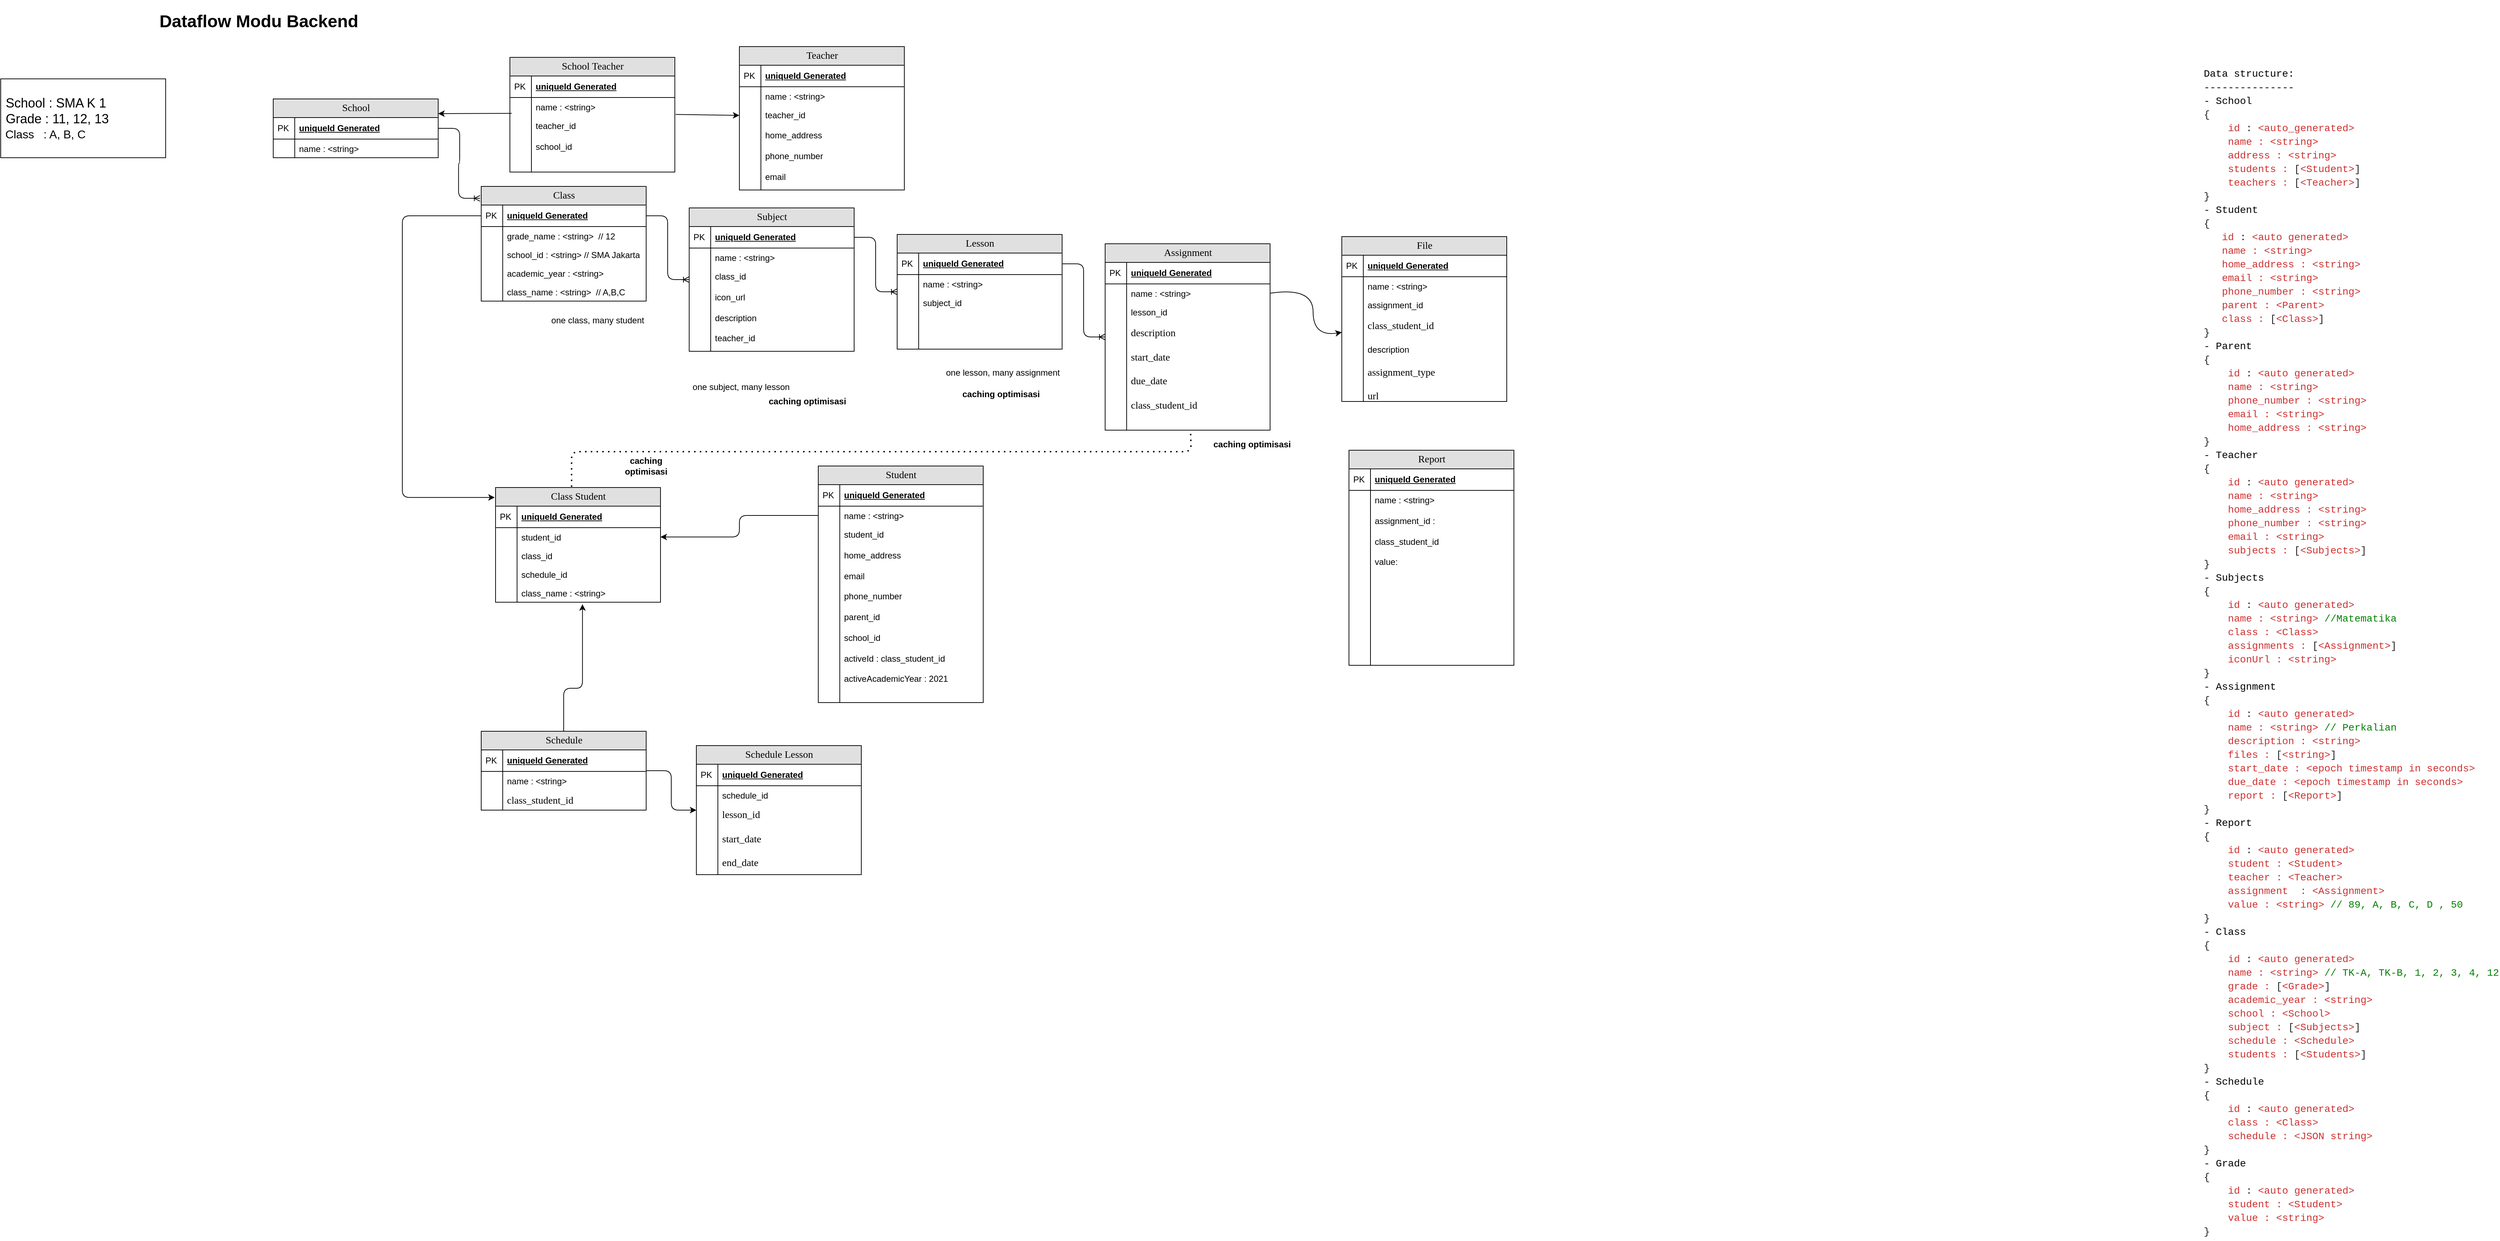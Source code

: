 <mxfile version="15.3.1" type="github">
  <diagram name="Page-1" id="e56a1550-8fbb-45ad-956c-1786394a9013">
    <mxGraphModel dx="2346" dy="1039" grid="1" gridSize="10" guides="1" tooltips="1" connect="1" arrows="1" fold="1" page="1" pageScale="1" pageWidth="4681" pageHeight="3300" background="none" math="0" shadow="0">
      <root>
        <mxCell id="0" />
        <mxCell id="1" parent="0" />
        <mxCell id="IadoKZSt1bUUKNwr9SB5-1" value="&lt;b&gt;&lt;font style=&quot;font-size: 24px&quot;&gt;Dataflow Modu Backend&lt;/font&gt;&lt;/b&gt;" style="text;html=1;strokeColor=none;fillColor=none;align=center;verticalAlign=middle;whiteSpace=wrap;rounded=0;" vertex="1" parent="1">
          <mxGeometry x="330" y="150" width="300" height="60" as="geometry" />
        </mxCell>
        <mxCell id="IadoKZSt1bUUKNwr9SB5-111" value="&lt;font style=&quot;font-size: 18px&quot;&gt;&amp;nbsp;School&lt;span style=&quot;white-space: pre&quot;&gt;	&lt;/span&gt;: SMA K 1&lt;br&gt;&amp;nbsp;Grade&lt;span style=&quot;white-space: pre&quot;&gt;	&lt;/span&gt;: 11, 12, 13&lt;br&gt;&lt;/font&gt;&lt;div&gt;&lt;span&gt;&lt;font size=&quot;3&quot;&gt;&amp;nbsp;Class&lt;span style=&quot;white-space: pre&quot;&gt;	&lt;/span&gt;&amp;nbsp; : A, B, C&lt;/font&gt;&lt;/span&gt;&lt;/div&gt;" style="rounded=0;whiteSpace=wrap;html=1;align=left;" vertex="1" parent="1">
          <mxGeometry x="120" y="260" width="230" height="110" as="geometry" />
        </mxCell>
        <mxCell id="IadoKZSt1bUUKNwr9SB5-3" value="Class" style="swimlane;html=1;fontStyle=0;childLayout=stackLayout;horizontal=1;startSize=26;fillColor=#e0e0e0;horizontalStack=0;resizeParent=1;resizeLast=0;collapsible=1;marginBottom=0;swimlaneFillColor=#ffffff;align=center;rounded=0;shadow=0;comic=0;labelBackgroundColor=none;strokeWidth=1;fontFamily=Verdana;fontSize=14" vertex="1" parent="1">
          <mxGeometry x="790" y="410" width="230" height="160" as="geometry" />
        </mxCell>
        <mxCell id="IadoKZSt1bUUKNwr9SB5-4" value="uniqueId Generated" style="shape=partialRectangle;top=0;left=0;right=0;bottom=1;html=1;align=left;verticalAlign=middle;fillColor=none;spacingLeft=34;spacingRight=4;whiteSpace=wrap;overflow=hidden;rotatable=0;points=[[0,0.5],[1,0.5]];portConstraint=eastwest;dropTarget=0;fontStyle=5;" vertex="1" parent="IadoKZSt1bUUKNwr9SB5-3">
          <mxGeometry y="26" width="230" height="30" as="geometry" />
        </mxCell>
        <mxCell id="IadoKZSt1bUUKNwr9SB5-5" value="PK" style="shape=partialRectangle;top=0;left=0;bottom=0;html=1;fillColor=none;align=left;verticalAlign=middle;spacingLeft=4;spacingRight=4;whiteSpace=wrap;overflow=hidden;rotatable=0;points=[];portConstraint=eastwest;part=1;" vertex="1" connectable="0" parent="IadoKZSt1bUUKNwr9SB5-4">
          <mxGeometry width="30" height="30" as="geometry" />
        </mxCell>
        <mxCell id="IadoKZSt1bUUKNwr9SB5-6" value="grade_name : &amp;lt;string&amp;gt;&amp;nbsp; // 12" style="shape=partialRectangle;top=0;left=0;right=0;bottom=0;html=1;align=left;verticalAlign=top;fillColor=none;spacingLeft=34;spacingRight=4;whiteSpace=wrap;overflow=hidden;rotatable=0;points=[[0,0.5],[1,0.5]];portConstraint=eastwest;dropTarget=0;" vertex="1" parent="IadoKZSt1bUUKNwr9SB5-3">
          <mxGeometry y="56" width="230" height="26" as="geometry" />
        </mxCell>
        <mxCell id="IadoKZSt1bUUKNwr9SB5-7" value="" style="shape=partialRectangle;top=0;left=0;bottom=0;html=1;fillColor=none;align=left;verticalAlign=top;spacingLeft=4;spacingRight=4;whiteSpace=wrap;overflow=hidden;rotatable=0;points=[];portConstraint=eastwest;part=1;" vertex="1" connectable="0" parent="IadoKZSt1bUUKNwr9SB5-6">
          <mxGeometry width="30" height="26" as="geometry" />
        </mxCell>
        <mxCell id="IadoKZSt1bUUKNwr9SB5-8" value="school_id : &amp;lt;string&amp;gt; // SMA Jakarta" style="shape=partialRectangle;top=0;left=0;right=0;bottom=0;html=1;align=left;verticalAlign=top;fillColor=none;spacingLeft=34;spacingRight=4;whiteSpace=wrap;overflow=hidden;rotatable=0;points=[[0,0.5],[1,0.5]];portConstraint=eastwest;dropTarget=0;" vertex="1" parent="IadoKZSt1bUUKNwr9SB5-3">
          <mxGeometry y="82" width="230" height="26" as="geometry" />
        </mxCell>
        <mxCell id="IadoKZSt1bUUKNwr9SB5-9" value="" style="shape=partialRectangle;top=0;left=0;bottom=0;html=1;fillColor=none;align=left;verticalAlign=top;spacingLeft=4;spacingRight=4;whiteSpace=wrap;overflow=hidden;rotatable=0;points=[];portConstraint=eastwest;part=1;" vertex="1" connectable="0" parent="IadoKZSt1bUUKNwr9SB5-8">
          <mxGeometry width="30" height="26" as="geometry" />
        </mxCell>
        <mxCell id="IadoKZSt1bUUKNwr9SB5-10" value="academic_year : &amp;lt;string&amp;gt;" style="shape=partialRectangle;top=0;left=0;right=0;bottom=0;html=1;align=left;verticalAlign=top;fillColor=none;spacingLeft=34;spacingRight=4;whiteSpace=wrap;overflow=hidden;rotatable=0;points=[[0,0.5],[1,0.5]];portConstraint=eastwest;dropTarget=0;" vertex="1" parent="IadoKZSt1bUUKNwr9SB5-3">
          <mxGeometry y="108" width="230" height="26" as="geometry" />
        </mxCell>
        <mxCell id="IadoKZSt1bUUKNwr9SB5-11" value="" style="shape=partialRectangle;top=0;left=0;bottom=0;html=1;fillColor=none;align=left;verticalAlign=top;spacingLeft=4;spacingRight=4;whiteSpace=wrap;overflow=hidden;rotatable=0;points=[];portConstraint=eastwest;part=1;" vertex="1" connectable="0" parent="IadoKZSt1bUUKNwr9SB5-10">
          <mxGeometry width="30" height="26" as="geometry" />
        </mxCell>
        <mxCell id="IadoKZSt1bUUKNwr9SB5-12" value="class_name : &amp;lt;string&amp;gt;&amp;nbsp; // A,B,C" style="shape=partialRectangle;top=0;left=0;right=0;bottom=0;html=1;align=left;verticalAlign=top;fillColor=none;spacingLeft=34;spacingRight=4;whiteSpace=wrap;overflow=hidden;rotatable=0;points=[[0,0.5],[1,0.5]];portConstraint=eastwest;dropTarget=0;" vertex="1" parent="IadoKZSt1bUUKNwr9SB5-3">
          <mxGeometry y="134" width="230" height="26" as="geometry" />
        </mxCell>
        <mxCell id="IadoKZSt1bUUKNwr9SB5-13" value="" style="shape=partialRectangle;top=0;left=0;bottom=0;html=1;fillColor=none;align=left;verticalAlign=top;spacingLeft=4;spacingRight=4;whiteSpace=wrap;overflow=hidden;rotatable=0;points=[];portConstraint=eastwest;part=1;" vertex="1" connectable="0" parent="IadoKZSt1bUUKNwr9SB5-12">
          <mxGeometry width="30" height="26" as="geometry" />
        </mxCell>
        <mxCell id="IadoKZSt1bUUKNwr9SB5-15" value="Subject" style="swimlane;html=1;fontStyle=0;childLayout=stackLayout;horizontal=1;startSize=26;fillColor=#e0e0e0;horizontalStack=0;resizeParent=1;resizeLast=0;collapsible=1;marginBottom=0;swimlaneFillColor=#ffffff;align=center;rounded=0;shadow=0;comic=0;labelBackgroundColor=none;strokeWidth=1;fontFamily=Verdana;fontSize=14" vertex="1" parent="1">
          <mxGeometry x="1080" y="440" width="230" height="200" as="geometry" />
        </mxCell>
        <mxCell id="IadoKZSt1bUUKNwr9SB5-16" value="uniqueId Generated" style="shape=partialRectangle;top=0;left=0;right=0;bottom=1;html=1;align=left;verticalAlign=middle;fillColor=none;spacingLeft=34;spacingRight=4;whiteSpace=wrap;overflow=hidden;rotatable=0;points=[[0,0.5],[1,0.5]];portConstraint=eastwest;dropTarget=0;fontStyle=5;" vertex="1" parent="IadoKZSt1bUUKNwr9SB5-15">
          <mxGeometry y="26" width="230" height="30" as="geometry" />
        </mxCell>
        <mxCell id="IadoKZSt1bUUKNwr9SB5-17" value="PK" style="shape=partialRectangle;top=0;left=0;bottom=0;html=1;fillColor=none;align=left;verticalAlign=middle;spacingLeft=4;spacingRight=4;whiteSpace=wrap;overflow=hidden;rotatable=0;points=[];portConstraint=eastwest;part=1;" vertex="1" connectable="0" parent="IadoKZSt1bUUKNwr9SB5-16">
          <mxGeometry width="30" height="30" as="geometry" />
        </mxCell>
        <mxCell id="IadoKZSt1bUUKNwr9SB5-18" value="name : &amp;lt;string&amp;gt;&amp;nbsp;" style="shape=partialRectangle;top=0;left=0;right=0;bottom=0;html=1;align=left;verticalAlign=top;fillColor=none;spacingLeft=34;spacingRight=4;whiteSpace=wrap;overflow=hidden;rotatable=0;points=[[0,0.5],[1,0.5]];portConstraint=eastwest;dropTarget=0;" vertex="1" parent="IadoKZSt1bUUKNwr9SB5-15">
          <mxGeometry y="56" width="230" height="26" as="geometry" />
        </mxCell>
        <mxCell id="IadoKZSt1bUUKNwr9SB5-19" value="" style="shape=partialRectangle;top=0;left=0;bottom=0;html=1;fillColor=none;align=left;verticalAlign=top;spacingLeft=4;spacingRight=4;whiteSpace=wrap;overflow=hidden;rotatable=0;points=[];portConstraint=eastwest;part=1;" vertex="1" connectable="0" parent="IadoKZSt1bUUKNwr9SB5-18">
          <mxGeometry width="30" height="26" as="geometry" />
        </mxCell>
        <mxCell id="IadoKZSt1bUUKNwr9SB5-20" value="class_id&lt;br&gt;&lt;br&gt;icon_url&lt;br&gt;&lt;br&gt;description&lt;br&gt;&lt;br&gt;teacher_id" style="shape=partialRectangle;top=0;left=0;right=0;bottom=0;html=1;align=left;verticalAlign=top;fillColor=none;spacingLeft=34;spacingRight=4;whiteSpace=wrap;overflow=hidden;rotatable=0;points=[[0,0.5],[1,0.5]];portConstraint=eastwest;dropTarget=0;" vertex="1" parent="IadoKZSt1bUUKNwr9SB5-15">
          <mxGeometry y="82" width="230" height="118" as="geometry" />
        </mxCell>
        <mxCell id="IadoKZSt1bUUKNwr9SB5-21" value="" style="shape=partialRectangle;top=0;left=0;bottom=0;html=1;fillColor=none;align=left;verticalAlign=top;spacingLeft=4;spacingRight=4;whiteSpace=wrap;overflow=hidden;rotatable=0;points=[];portConstraint=eastwest;part=1;" vertex="1" connectable="0" parent="IadoKZSt1bUUKNwr9SB5-20">
          <mxGeometry width="30" height="118" as="geometry" />
        </mxCell>
        <mxCell id="IadoKZSt1bUUKNwr9SB5-26" value="Lesson" style="swimlane;html=1;fontStyle=0;childLayout=stackLayout;horizontal=1;startSize=26;fillColor=#e0e0e0;horizontalStack=0;resizeParent=1;resizeLast=0;collapsible=1;marginBottom=0;swimlaneFillColor=#ffffff;align=center;rounded=0;shadow=0;comic=0;labelBackgroundColor=none;strokeWidth=1;fontFamily=Verdana;fontSize=14" vertex="1" parent="1">
          <mxGeometry x="1370" y="477" width="230" height="160" as="geometry" />
        </mxCell>
        <mxCell id="IadoKZSt1bUUKNwr9SB5-27" value="uniqueId Generated" style="shape=partialRectangle;top=0;left=0;right=0;bottom=1;html=1;align=left;verticalAlign=middle;fillColor=none;spacingLeft=34;spacingRight=4;whiteSpace=wrap;overflow=hidden;rotatable=0;points=[[0,0.5],[1,0.5]];portConstraint=eastwest;dropTarget=0;fontStyle=5;" vertex="1" parent="IadoKZSt1bUUKNwr9SB5-26">
          <mxGeometry y="26" width="230" height="30" as="geometry" />
        </mxCell>
        <mxCell id="IadoKZSt1bUUKNwr9SB5-28" value="PK" style="shape=partialRectangle;top=0;left=0;bottom=0;html=1;fillColor=none;align=left;verticalAlign=middle;spacingLeft=4;spacingRight=4;whiteSpace=wrap;overflow=hidden;rotatable=0;points=[];portConstraint=eastwest;part=1;" vertex="1" connectable="0" parent="IadoKZSt1bUUKNwr9SB5-27">
          <mxGeometry width="30" height="30" as="geometry" />
        </mxCell>
        <mxCell id="IadoKZSt1bUUKNwr9SB5-29" value="name : &amp;lt;string&amp;gt;&amp;nbsp;" style="shape=partialRectangle;top=0;left=0;right=0;bottom=0;html=1;align=left;verticalAlign=top;fillColor=none;spacingLeft=34;spacingRight=4;whiteSpace=wrap;overflow=hidden;rotatable=0;points=[[0,0.5],[1,0.5]];portConstraint=eastwest;dropTarget=0;" vertex="1" parent="IadoKZSt1bUUKNwr9SB5-26">
          <mxGeometry y="56" width="230" height="26" as="geometry" />
        </mxCell>
        <mxCell id="IadoKZSt1bUUKNwr9SB5-30" value="" style="shape=partialRectangle;top=0;left=0;bottom=0;html=1;fillColor=none;align=left;verticalAlign=top;spacingLeft=4;spacingRight=4;whiteSpace=wrap;overflow=hidden;rotatable=0;points=[];portConstraint=eastwest;part=1;" vertex="1" connectable="0" parent="IadoKZSt1bUUKNwr9SB5-29">
          <mxGeometry width="30" height="26" as="geometry" />
        </mxCell>
        <mxCell id="IadoKZSt1bUUKNwr9SB5-31" value="subject_id" style="shape=partialRectangle;top=0;left=0;right=0;bottom=0;html=1;align=left;verticalAlign=top;fillColor=none;spacingLeft=34;spacingRight=4;whiteSpace=wrap;overflow=hidden;rotatable=0;points=[[0,0.5],[1,0.5]];portConstraint=eastwest;dropTarget=0;" vertex="1" parent="IadoKZSt1bUUKNwr9SB5-26">
          <mxGeometry y="82" width="230" height="78" as="geometry" />
        </mxCell>
        <mxCell id="IadoKZSt1bUUKNwr9SB5-32" value="" style="shape=partialRectangle;top=0;left=0;bottom=0;html=1;fillColor=none;align=left;verticalAlign=top;spacingLeft=4;spacingRight=4;whiteSpace=wrap;overflow=hidden;rotatable=0;points=[];portConstraint=eastwest;part=1;" vertex="1" connectable="0" parent="IadoKZSt1bUUKNwr9SB5-31">
          <mxGeometry width="30" height="78" as="geometry" />
        </mxCell>
        <mxCell id="IadoKZSt1bUUKNwr9SB5-37" value="Assignment" style="swimlane;html=1;fontStyle=0;childLayout=stackLayout;horizontal=1;startSize=26;fillColor=#e0e0e0;horizontalStack=0;resizeParent=1;resizeLast=0;collapsible=1;marginBottom=0;swimlaneFillColor=#ffffff;align=center;rounded=0;shadow=0;comic=0;labelBackgroundColor=none;strokeWidth=1;fontFamily=Verdana;fontSize=14" vertex="1" parent="1">
          <mxGeometry x="1660" y="490" width="230" height="260" as="geometry">
            <mxRectangle x="1010" y="1060" width="70" height="26" as="alternateBounds" />
          </mxGeometry>
        </mxCell>
        <mxCell id="IadoKZSt1bUUKNwr9SB5-38" value="uniqueId Generated" style="shape=partialRectangle;top=0;left=0;right=0;bottom=1;html=1;align=left;verticalAlign=middle;fillColor=none;spacingLeft=34;spacingRight=4;whiteSpace=wrap;overflow=hidden;rotatable=0;points=[[0,0.5],[1,0.5]];portConstraint=eastwest;dropTarget=0;fontStyle=5;" vertex="1" parent="IadoKZSt1bUUKNwr9SB5-37">
          <mxGeometry y="26" width="230" height="30" as="geometry" />
        </mxCell>
        <mxCell id="IadoKZSt1bUUKNwr9SB5-39" value="PK" style="shape=partialRectangle;top=0;left=0;bottom=0;html=1;fillColor=none;align=left;verticalAlign=middle;spacingLeft=4;spacingRight=4;whiteSpace=wrap;overflow=hidden;rotatable=0;points=[];portConstraint=eastwest;part=1;" vertex="1" connectable="0" parent="IadoKZSt1bUUKNwr9SB5-38">
          <mxGeometry width="30" height="30" as="geometry" />
        </mxCell>
        <mxCell id="IadoKZSt1bUUKNwr9SB5-40" value="name : &amp;lt;string&amp;gt;&amp;nbsp;" style="shape=partialRectangle;top=0;left=0;right=0;bottom=0;html=1;align=left;verticalAlign=top;fillColor=none;spacingLeft=34;spacingRight=4;whiteSpace=wrap;overflow=hidden;rotatable=0;points=[[0,0.5],[1,0.5]];portConstraint=eastwest;dropTarget=0;" vertex="1" parent="IadoKZSt1bUUKNwr9SB5-37">
          <mxGeometry y="56" width="230" height="26" as="geometry" />
        </mxCell>
        <mxCell id="IadoKZSt1bUUKNwr9SB5-41" value="" style="shape=partialRectangle;top=0;left=0;bottom=0;html=1;fillColor=none;align=left;verticalAlign=top;spacingLeft=4;spacingRight=4;whiteSpace=wrap;overflow=hidden;rotatable=0;points=[];portConstraint=eastwest;part=1;" vertex="1" connectable="0" parent="IadoKZSt1bUUKNwr9SB5-40">
          <mxGeometry width="30" height="26" as="geometry" />
        </mxCell>
        <mxCell id="IadoKZSt1bUUKNwr9SB5-42" value="lesson_id" style="shape=partialRectangle;top=0;left=0;right=0;bottom=0;html=1;align=left;verticalAlign=top;fillColor=none;spacingLeft=34;spacingRight=4;whiteSpace=wrap;overflow=hidden;rotatable=0;points=[[0,0.5],[1,0.5]];portConstraint=eastwest;dropTarget=0;" vertex="1" parent="IadoKZSt1bUUKNwr9SB5-37">
          <mxGeometry y="82" width="230" height="28" as="geometry" />
        </mxCell>
        <mxCell id="IadoKZSt1bUUKNwr9SB5-43" value="" style="shape=partialRectangle;top=0;left=0;bottom=0;html=1;fillColor=none;align=left;verticalAlign=top;spacingLeft=4;spacingRight=4;whiteSpace=wrap;overflow=hidden;rotatable=0;points=[];portConstraint=eastwest;part=1;" vertex="1" connectable="0" parent="IadoKZSt1bUUKNwr9SB5-42">
          <mxGeometry width="30" height="28" as="geometry" />
        </mxCell>
        <mxCell id="IadoKZSt1bUUKNwr9SB5-56" value="&lt;span style=&quot;font-family: &amp;#34;verdana&amp;#34; ; font-size: 14px ; text-align: center&quot;&gt;description&lt;br&gt;&lt;br&gt;start_date&lt;br&gt;&lt;br&gt;due_date&lt;br&gt;&lt;br&gt;&lt;/span&gt;&lt;span style=&quot;font-family: &amp;#34;verdana&amp;#34; ; font-size: 14px ; text-align: center&quot;&gt;class_student_id&lt;/span&gt;&lt;span style=&quot;font-family: &amp;#34;verdana&amp;#34; ; font-size: 14px ; text-align: center&quot;&gt;&lt;br&gt;&lt;/span&gt;" style="shape=partialRectangle;top=0;left=0;right=0;bottom=0;html=1;align=left;verticalAlign=top;fillColor=none;spacingLeft=34;spacingRight=4;whiteSpace=wrap;overflow=hidden;rotatable=0;points=[[0,0.5],[1,0.5]];portConstraint=eastwest;dropTarget=0;" vertex="1" parent="IadoKZSt1bUUKNwr9SB5-37">
          <mxGeometry y="110" width="230" height="150" as="geometry" />
        </mxCell>
        <mxCell id="IadoKZSt1bUUKNwr9SB5-57" value="" style="shape=partialRectangle;top=0;left=0;bottom=0;html=1;fillColor=none;align=left;verticalAlign=top;spacingLeft=4;spacingRight=4;whiteSpace=wrap;overflow=hidden;rotatable=0;points=[];portConstraint=eastwest;part=1;" vertex="1" connectable="0" parent="IadoKZSt1bUUKNwr9SB5-56">
          <mxGeometry width="30" height="150" as="geometry" />
        </mxCell>
        <mxCell id="IadoKZSt1bUUKNwr9SB5-58" value="Class Student" style="swimlane;html=1;fontStyle=0;childLayout=stackLayout;horizontal=1;startSize=26;fillColor=#e0e0e0;horizontalStack=0;resizeParent=1;resizeLast=0;collapsible=1;marginBottom=0;swimlaneFillColor=#ffffff;align=center;rounded=0;shadow=0;comic=0;labelBackgroundColor=none;strokeWidth=1;fontFamily=Verdana;fontSize=14" vertex="1" parent="1">
          <mxGeometry x="810" y="830" width="230" height="160" as="geometry" />
        </mxCell>
        <mxCell id="IadoKZSt1bUUKNwr9SB5-59" value="uniqueId Generated" style="shape=partialRectangle;top=0;left=0;right=0;bottom=1;html=1;align=left;verticalAlign=middle;fillColor=none;spacingLeft=34;spacingRight=4;whiteSpace=wrap;overflow=hidden;rotatable=0;points=[[0,0.5],[1,0.5]];portConstraint=eastwest;dropTarget=0;fontStyle=5;" vertex="1" parent="IadoKZSt1bUUKNwr9SB5-58">
          <mxGeometry y="26" width="230" height="30" as="geometry" />
        </mxCell>
        <mxCell id="IadoKZSt1bUUKNwr9SB5-60" value="PK" style="shape=partialRectangle;top=0;left=0;bottom=0;html=1;fillColor=none;align=left;verticalAlign=middle;spacingLeft=4;spacingRight=4;whiteSpace=wrap;overflow=hidden;rotatable=0;points=[];portConstraint=eastwest;part=1;" vertex="1" connectable="0" parent="IadoKZSt1bUUKNwr9SB5-59">
          <mxGeometry width="30" height="30" as="geometry" />
        </mxCell>
        <mxCell id="IadoKZSt1bUUKNwr9SB5-61" value="student_id" style="shape=partialRectangle;top=0;left=0;right=0;bottom=0;html=1;align=left;verticalAlign=top;fillColor=none;spacingLeft=34;spacingRight=4;whiteSpace=wrap;overflow=hidden;rotatable=0;points=[[0,0.5],[1,0.5]];portConstraint=eastwest;dropTarget=0;" vertex="1" parent="IadoKZSt1bUUKNwr9SB5-58">
          <mxGeometry y="56" width="230" height="26" as="geometry" />
        </mxCell>
        <mxCell id="IadoKZSt1bUUKNwr9SB5-62" value="" style="shape=partialRectangle;top=0;left=0;bottom=0;html=1;fillColor=none;align=left;verticalAlign=top;spacingLeft=4;spacingRight=4;whiteSpace=wrap;overflow=hidden;rotatable=0;points=[];portConstraint=eastwest;part=1;" vertex="1" connectable="0" parent="IadoKZSt1bUUKNwr9SB5-61">
          <mxGeometry width="30" height="26" as="geometry" />
        </mxCell>
        <mxCell id="IadoKZSt1bUUKNwr9SB5-63" value="class_id" style="shape=partialRectangle;top=0;left=0;right=0;bottom=0;html=1;align=left;verticalAlign=top;fillColor=none;spacingLeft=34;spacingRight=4;whiteSpace=wrap;overflow=hidden;rotatable=0;points=[[0,0.5],[1,0.5]];portConstraint=eastwest;dropTarget=0;" vertex="1" parent="IadoKZSt1bUUKNwr9SB5-58">
          <mxGeometry y="82" width="230" height="26" as="geometry" />
        </mxCell>
        <mxCell id="IadoKZSt1bUUKNwr9SB5-64" value="" style="shape=partialRectangle;top=0;left=0;bottom=0;html=1;fillColor=none;align=left;verticalAlign=top;spacingLeft=4;spacingRight=4;whiteSpace=wrap;overflow=hidden;rotatable=0;points=[];portConstraint=eastwest;part=1;" vertex="1" connectable="0" parent="IadoKZSt1bUUKNwr9SB5-63">
          <mxGeometry width="30" height="26" as="geometry" />
        </mxCell>
        <mxCell id="IadoKZSt1bUUKNwr9SB5-65" value="schedule_id" style="shape=partialRectangle;top=0;left=0;right=0;bottom=0;html=1;align=left;verticalAlign=top;fillColor=none;spacingLeft=34;spacingRight=4;whiteSpace=wrap;overflow=hidden;rotatable=0;points=[[0,0.5],[1,0.5]];portConstraint=eastwest;dropTarget=0;" vertex="1" parent="IadoKZSt1bUUKNwr9SB5-58">
          <mxGeometry y="108" width="230" height="26" as="geometry" />
        </mxCell>
        <mxCell id="IadoKZSt1bUUKNwr9SB5-66" value="" style="shape=partialRectangle;top=0;left=0;bottom=0;html=1;fillColor=none;align=left;verticalAlign=top;spacingLeft=4;spacingRight=4;whiteSpace=wrap;overflow=hidden;rotatable=0;points=[];portConstraint=eastwest;part=1;" vertex="1" connectable="0" parent="IadoKZSt1bUUKNwr9SB5-65">
          <mxGeometry width="30" height="26" as="geometry" />
        </mxCell>
        <mxCell id="IadoKZSt1bUUKNwr9SB5-67" value="class_name : &amp;lt;string&amp;gt;" style="shape=partialRectangle;top=0;left=0;right=0;bottom=0;html=1;align=left;verticalAlign=top;fillColor=none;spacingLeft=34;spacingRight=4;whiteSpace=wrap;overflow=hidden;rotatable=0;points=[[0,0.5],[1,0.5]];portConstraint=eastwest;dropTarget=0;" vertex="1" parent="IadoKZSt1bUUKNwr9SB5-58">
          <mxGeometry y="134" width="230" height="26" as="geometry" />
        </mxCell>
        <mxCell id="IadoKZSt1bUUKNwr9SB5-68" value="" style="shape=partialRectangle;top=0;left=0;bottom=0;html=1;fillColor=none;align=left;verticalAlign=top;spacingLeft=4;spacingRight=4;whiteSpace=wrap;overflow=hidden;rotatable=0;points=[];portConstraint=eastwest;part=1;" vertex="1" connectable="0" parent="IadoKZSt1bUUKNwr9SB5-67">
          <mxGeometry width="30" height="26" as="geometry" />
        </mxCell>
        <mxCell id="IadoKZSt1bUUKNwr9SB5-69" value="" style="edgeStyle=entityRelationEdgeStyle;fontSize=12;html=1;endArrow=ERoneToMany;exitX=1;exitY=0.5;exitDx=0;exitDy=0;" edge="1" parent="1" source="IadoKZSt1bUUKNwr9SB5-4" target="IadoKZSt1bUUKNwr9SB5-15">
          <mxGeometry x="680" y="410" width="100" height="100" as="geometry">
            <mxPoint x="1050" y="640" as="sourcePoint" />
            <mxPoint x="1150" y="540" as="targetPoint" />
          </mxGeometry>
        </mxCell>
        <mxCell id="IadoKZSt1bUUKNwr9SB5-70" value="" style="edgeStyle=entityRelationEdgeStyle;fontSize=12;html=1;endArrow=ERoneToMany;" edge="1" parent="1" source="IadoKZSt1bUUKNwr9SB5-16" target="IadoKZSt1bUUKNwr9SB5-26">
          <mxGeometry x="680" y="410" width="100" height="100" as="geometry">
            <mxPoint x="1320" y="490" as="sourcePoint" />
            <mxPoint x="1390" y="544" as="targetPoint" />
          </mxGeometry>
        </mxCell>
        <mxCell id="IadoKZSt1bUUKNwr9SB5-74" value="Student" style="swimlane;html=1;fontStyle=0;childLayout=stackLayout;horizontal=1;startSize=26;fillColor=#e0e0e0;horizontalStack=0;resizeParent=1;resizeLast=0;collapsible=1;marginBottom=0;swimlaneFillColor=#ffffff;align=center;rounded=0;shadow=0;comic=0;labelBackgroundColor=none;strokeWidth=1;fontFamily=Verdana;fontSize=14" vertex="1" parent="1">
          <mxGeometry x="1260" y="800" width="230" height="330" as="geometry" />
        </mxCell>
        <mxCell id="IadoKZSt1bUUKNwr9SB5-75" value="uniqueId Generated" style="shape=partialRectangle;top=0;left=0;right=0;bottom=1;html=1;align=left;verticalAlign=middle;fillColor=none;spacingLeft=34;spacingRight=4;whiteSpace=wrap;overflow=hidden;rotatable=0;points=[[0,0.5],[1,0.5]];portConstraint=eastwest;dropTarget=0;fontStyle=5;" vertex="1" parent="IadoKZSt1bUUKNwr9SB5-74">
          <mxGeometry y="26" width="230" height="30" as="geometry" />
        </mxCell>
        <mxCell id="IadoKZSt1bUUKNwr9SB5-76" value="PK" style="shape=partialRectangle;top=0;left=0;bottom=0;html=1;fillColor=none;align=left;verticalAlign=middle;spacingLeft=4;spacingRight=4;whiteSpace=wrap;overflow=hidden;rotatable=0;points=[];portConstraint=eastwest;part=1;" vertex="1" connectable="0" parent="IadoKZSt1bUUKNwr9SB5-75">
          <mxGeometry width="30" height="30" as="geometry" />
        </mxCell>
        <mxCell id="IadoKZSt1bUUKNwr9SB5-77" value="name : &amp;lt;string&amp;gt;&amp;nbsp;" style="shape=partialRectangle;top=0;left=0;right=0;bottom=0;html=1;align=left;verticalAlign=top;fillColor=none;spacingLeft=34;spacingRight=4;whiteSpace=wrap;overflow=hidden;rotatable=0;points=[[0,0.5],[1,0.5]];portConstraint=eastwest;dropTarget=0;" vertex="1" parent="IadoKZSt1bUUKNwr9SB5-74">
          <mxGeometry y="56" width="230" height="26" as="geometry" />
        </mxCell>
        <mxCell id="IadoKZSt1bUUKNwr9SB5-78" value="" style="shape=partialRectangle;top=0;left=0;bottom=0;html=1;fillColor=none;align=left;verticalAlign=top;spacingLeft=4;spacingRight=4;whiteSpace=wrap;overflow=hidden;rotatable=0;points=[];portConstraint=eastwest;part=1;" vertex="1" connectable="0" parent="IadoKZSt1bUUKNwr9SB5-77">
          <mxGeometry width="30" height="26" as="geometry" />
        </mxCell>
        <mxCell id="IadoKZSt1bUUKNwr9SB5-79" value="student_id&lt;br&gt;&lt;br&gt;home_address&lt;br&gt;&lt;br&gt;email&lt;br&gt;&lt;br&gt;phone_number&lt;br&gt;&lt;br&gt;parent_id&lt;br&gt;&lt;br&gt;school_id&lt;br&gt;&lt;br&gt;activeId : class_student_id&lt;br&gt;&lt;br&gt;activeAcademicYear : 2021&lt;br&gt;" style="shape=partialRectangle;top=0;left=0;right=0;bottom=0;html=1;align=left;verticalAlign=top;fillColor=none;spacingLeft=34;spacingRight=4;whiteSpace=wrap;overflow=hidden;rotatable=0;points=[[0,0.5],[1,0.5]];portConstraint=eastwest;dropTarget=0;" vertex="1" parent="IadoKZSt1bUUKNwr9SB5-74">
          <mxGeometry y="82" width="230" height="248" as="geometry" />
        </mxCell>
        <mxCell id="IadoKZSt1bUUKNwr9SB5-80" value="" style="shape=partialRectangle;top=0;left=0;bottom=0;html=1;fillColor=none;align=left;verticalAlign=top;spacingLeft=4;spacingRight=4;whiteSpace=wrap;overflow=hidden;rotatable=0;points=[];portConstraint=eastwest;part=1;" vertex="1" connectable="0" parent="IadoKZSt1bUUKNwr9SB5-79">
          <mxGeometry width="30" height="248.0" as="geometry" />
        </mxCell>
        <mxCell id="IadoKZSt1bUUKNwr9SB5-86" value="" style="edgeStyle=elbowEdgeStyle;elbow=horizontal;endArrow=classic;html=1;exitX=0;exitY=0.5;exitDx=0;exitDy=0;entryX=-0.005;entryY=0.087;entryDx=0;entryDy=0;entryPerimeter=0;" edge="1" parent="1" source="IadoKZSt1bUUKNwr9SB5-4" target="IadoKZSt1bUUKNwr9SB5-58">
          <mxGeometry x="680" y="410" width="50" height="50" as="geometry">
            <mxPoint x="670" y="620" as="sourcePoint" />
            <mxPoint x="780" y="630" as="targetPoint" />
            <Array as="points">
              <mxPoint x="680" y="520" />
            </Array>
          </mxGeometry>
        </mxCell>
        <mxCell id="IadoKZSt1bUUKNwr9SB5-88" value="" style="edgeStyle=entityRelationEdgeStyle;fontSize=12;html=1;endArrow=ERoneToMany;" edge="1" parent="1" source="IadoKZSt1bUUKNwr9SB5-27" target="IadoKZSt1bUUKNwr9SB5-37">
          <mxGeometry x="680" y="410" width="100" height="100" as="geometry">
            <mxPoint x="1320" y="501" as="sourcePoint" />
            <mxPoint x="1660" y="740" as="targetPoint" />
          </mxGeometry>
        </mxCell>
        <mxCell id="IadoKZSt1bUUKNwr9SB5-96" value="Schedule" style="swimlane;html=1;fontStyle=0;childLayout=stackLayout;horizontal=1;startSize=26;fillColor=#e0e0e0;horizontalStack=0;resizeParent=1;resizeLast=0;collapsible=1;marginBottom=0;swimlaneFillColor=#ffffff;align=center;rounded=0;shadow=0;comic=0;labelBackgroundColor=none;strokeWidth=1;fontFamily=Verdana;fontSize=14" vertex="1" parent="1">
          <mxGeometry x="790" y="1170" width="230" height="110" as="geometry" />
        </mxCell>
        <mxCell id="IadoKZSt1bUUKNwr9SB5-97" value="uniqueId Generated" style="shape=partialRectangle;top=0;left=0;right=0;bottom=1;html=1;align=left;verticalAlign=middle;fillColor=none;spacingLeft=34;spacingRight=4;whiteSpace=wrap;overflow=hidden;rotatable=0;points=[[0,0.5],[1,0.5]];portConstraint=eastwest;dropTarget=0;fontStyle=5;" vertex="1" parent="IadoKZSt1bUUKNwr9SB5-96">
          <mxGeometry y="26" width="230" height="30" as="geometry" />
        </mxCell>
        <mxCell id="IadoKZSt1bUUKNwr9SB5-98" value="PK" style="shape=partialRectangle;top=0;left=0;bottom=0;html=1;fillColor=none;align=left;verticalAlign=middle;spacingLeft=4;spacingRight=4;whiteSpace=wrap;overflow=hidden;rotatable=0;points=[];portConstraint=eastwest;part=1;" vertex="1" connectable="0" parent="IadoKZSt1bUUKNwr9SB5-97">
          <mxGeometry width="30" height="30" as="geometry" />
        </mxCell>
        <mxCell id="IadoKZSt1bUUKNwr9SB5-99" value="name : &amp;lt;string&amp;gt;&amp;nbsp;" style="shape=partialRectangle;top=0;left=0;right=0;bottom=0;html=1;align=left;verticalAlign=top;fillColor=none;spacingLeft=34;spacingRight=4;whiteSpace=wrap;overflow=hidden;rotatable=0;points=[[0,0.5],[1,0.5]];portConstraint=eastwest;dropTarget=0;" vertex="1" parent="IadoKZSt1bUUKNwr9SB5-96">
          <mxGeometry y="56" width="230" height="26" as="geometry" />
        </mxCell>
        <mxCell id="IadoKZSt1bUUKNwr9SB5-100" value="" style="shape=partialRectangle;top=0;left=0;bottom=0;html=1;fillColor=none;align=left;verticalAlign=top;spacingLeft=4;spacingRight=4;whiteSpace=wrap;overflow=hidden;rotatable=0;points=[];portConstraint=eastwest;part=1;" vertex="1" connectable="0" parent="IadoKZSt1bUUKNwr9SB5-99">
          <mxGeometry width="30" height="26" as="geometry" />
        </mxCell>
        <mxCell id="IadoKZSt1bUUKNwr9SB5-101" value="&lt;span style=&quot;font-family: &amp;#34;verdana&amp;#34; ; font-size: 14px ; text-align: center&quot;&gt;class_student_id&lt;/span&gt;" style="shape=partialRectangle;top=0;left=0;right=0;bottom=0;html=1;align=left;verticalAlign=top;fillColor=none;spacingLeft=34;spacingRight=4;whiteSpace=wrap;overflow=hidden;rotatable=0;points=[[0,0.5],[1,0.5]];portConstraint=eastwest;dropTarget=0;" vertex="1" parent="IadoKZSt1bUUKNwr9SB5-96">
          <mxGeometry y="82" width="230" height="28" as="geometry" />
        </mxCell>
        <mxCell id="IadoKZSt1bUUKNwr9SB5-102" value="" style="shape=partialRectangle;top=0;left=0;bottom=0;html=1;fillColor=none;align=left;verticalAlign=top;spacingLeft=4;spacingRight=4;whiteSpace=wrap;overflow=hidden;rotatable=0;points=[];portConstraint=eastwest;part=1;" vertex="1" connectable="0" parent="IadoKZSt1bUUKNwr9SB5-101">
          <mxGeometry width="30" height="28" as="geometry" />
        </mxCell>
        <mxCell id="IadoKZSt1bUUKNwr9SB5-105" value="" style="edgeStyle=elbowEdgeStyle;elbow=vertical;endArrow=classic;html=1;entryX=0.527;entryY=1.108;entryDx=0;entryDy=0;entryPerimeter=0;exitX=0.5;exitY=0;exitDx=0;exitDy=0;" edge="1" parent="1" source="IadoKZSt1bUUKNwr9SB5-96" target="IadoKZSt1bUUKNwr9SB5-67">
          <mxGeometry x="680" y="550" width="50" height="50" as="geometry">
            <mxPoint x="1350" y="910" as="sourcePoint" />
            <mxPoint x="1400" y="860" as="targetPoint" />
            <Array as="points">
              <mxPoint x="1010" y="1110" />
              <mxPoint x="1310" y="1020" />
            </Array>
          </mxGeometry>
        </mxCell>
        <mxCell id="IadoKZSt1bUUKNwr9SB5-106" value="" style="edgeStyle=elbowEdgeStyle;elbow=horizontal;endArrow=classic;html=1;exitX=0;exitY=0.5;exitDx=0;exitDy=0;entryX=1;entryY=0.5;entryDx=0;entryDy=0;" edge="1" parent="1" source="IadoKZSt1bUUKNwr9SB5-77" target="IadoKZSt1bUUKNwr9SB5-61">
          <mxGeometry x="680" y="550" width="50" height="50" as="geometry">
            <mxPoint x="1350" y="990" as="sourcePoint" />
            <mxPoint x="1400" y="940" as="targetPoint" />
          </mxGeometry>
        </mxCell>
        <mxCell id="IadoKZSt1bUUKNwr9SB5-107" value="one class, many student" style="text;html=1;strokeColor=none;fillColor=none;align=center;verticalAlign=middle;whiteSpace=wrap;rounded=0;" vertex="1" parent="1">
          <mxGeometry x="885" y="587" width="135" height="20" as="geometry" />
        </mxCell>
        <mxCell id="IadoKZSt1bUUKNwr9SB5-108" value="one subject, many lesson" style="text;html=1;strokeColor=none;fillColor=none;align=center;verticalAlign=middle;whiteSpace=wrap;rounded=0;" vertex="1" parent="1">
          <mxGeometry x="1070" y="680" width="165" height="20" as="geometry" />
        </mxCell>
        <mxCell id="IadoKZSt1bUUKNwr9SB5-109" value="one lesson, many assignment" style="text;html=1;strokeColor=none;fillColor=none;align=center;verticalAlign=middle;whiteSpace=wrap;rounded=0;" vertex="1" parent="1">
          <mxGeometry x="1435" y="660" width="165" height="20" as="geometry" />
        </mxCell>
        <mxCell id="IadoKZSt1bUUKNwr9SB5-113" value="" style="endArrow=none;dashed=1;html=1;dashPattern=1 3;strokeWidth=2;exitX=0.461;exitY=-0.006;exitDx=0;exitDy=0;exitPerimeter=0;" edge="1" parent="1" source="IadoKZSt1bUUKNwr9SB5-58" target="IadoKZSt1bUUKNwr9SB5-37">
          <mxGeometry width="50" height="50" relative="1" as="geometry">
            <mxPoint x="1720" y="810" as="sourcePoint" />
            <mxPoint x="1770" y="760" as="targetPoint" />
            <Array as="points">
              <mxPoint x="916" y="780" />
              <mxPoint x="1780" y="780" />
            </Array>
          </mxGeometry>
        </mxCell>
        <mxCell id="IadoKZSt1bUUKNwr9SB5-114" value="&lt;b&gt;caching optimisasi&lt;/b&gt;" style="text;html=1;strokeColor=none;fillColor=none;align=center;verticalAlign=middle;whiteSpace=wrap;rounded=0;" vertex="1" parent="1">
          <mxGeometry x="1000" y="790" width="40" height="20" as="geometry" />
        </mxCell>
        <mxCell id="IadoKZSt1bUUKNwr9SB5-169" value="File" style="swimlane;html=1;fontStyle=0;childLayout=stackLayout;horizontal=1;startSize=26;fillColor=#e0e0e0;horizontalStack=0;resizeParent=1;resizeLast=0;collapsible=1;marginBottom=0;swimlaneFillColor=#ffffff;align=center;rounded=0;shadow=0;comic=0;labelBackgroundColor=none;strokeWidth=1;fontFamily=Verdana;fontSize=14" vertex="1" parent="1">
          <mxGeometry x="1990" y="480" width="230" height="230" as="geometry">
            <mxRectangle x="1010" y="1060" width="70" height="26" as="alternateBounds" />
          </mxGeometry>
        </mxCell>
        <mxCell id="IadoKZSt1bUUKNwr9SB5-170" value="uniqueId Generated" style="shape=partialRectangle;top=0;left=0;right=0;bottom=1;html=1;align=left;verticalAlign=middle;fillColor=none;spacingLeft=34;spacingRight=4;whiteSpace=wrap;overflow=hidden;rotatable=0;points=[[0,0.5],[1,0.5]];portConstraint=eastwest;dropTarget=0;fontStyle=5;" vertex="1" parent="IadoKZSt1bUUKNwr9SB5-169">
          <mxGeometry y="26" width="230" height="30" as="geometry" />
        </mxCell>
        <mxCell id="IadoKZSt1bUUKNwr9SB5-171" value="PK" style="shape=partialRectangle;top=0;left=0;bottom=0;html=1;fillColor=none;align=left;verticalAlign=middle;spacingLeft=4;spacingRight=4;whiteSpace=wrap;overflow=hidden;rotatable=0;points=[];portConstraint=eastwest;part=1;" vertex="1" connectable="0" parent="IadoKZSt1bUUKNwr9SB5-170">
          <mxGeometry width="30" height="30" as="geometry" />
        </mxCell>
        <mxCell id="IadoKZSt1bUUKNwr9SB5-172" value="name : &amp;lt;string&amp;gt;&amp;nbsp;" style="shape=partialRectangle;top=0;left=0;right=0;bottom=0;html=1;align=left;verticalAlign=top;fillColor=none;spacingLeft=34;spacingRight=4;whiteSpace=wrap;overflow=hidden;rotatable=0;points=[[0,0.5],[1,0.5]];portConstraint=eastwest;dropTarget=0;" vertex="1" parent="IadoKZSt1bUUKNwr9SB5-169">
          <mxGeometry y="56" width="230" height="26" as="geometry" />
        </mxCell>
        <mxCell id="IadoKZSt1bUUKNwr9SB5-173" value="" style="shape=partialRectangle;top=0;left=0;bottom=0;html=1;fillColor=none;align=left;verticalAlign=top;spacingLeft=4;spacingRight=4;whiteSpace=wrap;overflow=hidden;rotatable=0;points=[];portConstraint=eastwest;part=1;" vertex="1" connectable="0" parent="IadoKZSt1bUUKNwr9SB5-172">
          <mxGeometry width="30" height="26" as="geometry" />
        </mxCell>
        <mxCell id="IadoKZSt1bUUKNwr9SB5-174" value="assignment_id" style="shape=partialRectangle;top=0;left=0;right=0;bottom=0;html=1;align=left;verticalAlign=top;fillColor=none;spacingLeft=34;spacingRight=4;whiteSpace=wrap;overflow=hidden;rotatable=0;points=[[0,0.5],[1,0.5]];portConstraint=eastwest;dropTarget=0;" vertex="1" parent="IadoKZSt1bUUKNwr9SB5-169">
          <mxGeometry y="82" width="230" height="28" as="geometry" />
        </mxCell>
        <mxCell id="IadoKZSt1bUUKNwr9SB5-175" value="" style="shape=partialRectangle;top=0;left=0;bottom=0;html=1;fillColor=none;align=left;verticalAlign=top;spacingLeft=4;spacingRight=4;whiteSpace=wrap;overflow=hidden;rotatable=0;points=[];portConstraint=eastwest;part=1;" vertex="1" connectable="0" parent="IadoKZSt1bUUKNwr9SB5-174">
          <mxGeometry width="30" height="28" as="geometry" />
        </mxCell>
        <mxCell id="IadoKZSt1bUUKNwr9SB5-176" value="&lt;span style=&quot;font-family: &amp;#34;verdana&amp;#34; ; font-size: 14px ; text-align: center&quot;&gt;class_student_id&lt;br&gt;&lt;br&gt;&lt;/span&gt;&lt;span&gt;description&lt;br&gt;&lt;/span&gt;&lt;span style=&quot;font-family: &amp;#34;verdana&amp;#34; ; font-size: 14px ; text-align: center&quot;&gt;&lt;br&gt;assignment_type&lt;br&gt;&lt;br&gt;url&lt;br&gt;&lt;/span&gt;" style="shape=partialRectangle;top=0;left=0;right=0;bottom=0;html=1;align=left;verticalAlign=top;fillColor=none;spacingLeft=34;spacingRight=4;whiteSpace=wrap;overflow=hidden;rotatable=0;points=[[0,0.5],[1,0.5]];portConstraint=eastwest;dropTarget=0;" vertex="1" parent="IadoKZSt1bUUKNwr9SB5-169">
          <mxGeometry y="110" width="230" height="120" as="geometry" />
        </mxCell>
        <mxCell id="IadoKZSt1bUUKNwr9SB5-177" value="" style="shape=partialRectangle;top=0;left=0;bottom=0;html=1;fillColor=none;align=left;verticalAlign=top;spacingLeft=4;spacingRight=4;whiteSpace=wrap;overflow=hidden;rotatable=0;points=[];portConstraint=eastwest;part=1;" vertex="1" connectable="0" parent="IadoKZSt1bUUKNwr9SB5-176">
          <mxGeometry width="30" height="120.0" as="geometry" />
        </mxCell>
        <mxCell id="IadoKZSt1bUUKNwr9SB5-178" value="Teacher" style="swimlane;html=1;fontStyle=0;childLayout=stackLayout;horizontal=1;startSize=26;fillColor=#e0e0e0;horizontalStack=0;resizeParent=1;resizeLast=0;collapsible=1;marginBottom=0;swimlaneFillColor=#ffffff;align=center;rounded=0;shadow=0;comic=0;labelBackgroundColor=none;strokeWidth=1;fontFamily=Verdana;fontSize=14" vertex="1" parent="1">
          <mxGeometry x="1150" y="215" width="230" height="200" as="geometry">
            <mxRectangle x="1010" y="1060" width="70" height="26" as="alternateBounds" />
          </mxGeometry>
        </mxCell>
        <mxCell id="IadoKZSt1bUUKNwr9SB5-179" value="uniqueId Generated" style="shape=partialRectangle;top=0;left=0;right=0;bottom=1;html=1;align=left;verticalAlign=middle;fillColor=none;spacingLeft=34;spacingRight=4;whiteSpace=wrap;overflow=hidden;rotatable=0;points=[[0,0.5],[1,0.5]];portConstraint=eastwest;dropTarget=0;fontStyle=5;" vertex="1" parent="IadoKZSt1bUUKNwr9SB5-178">
          <mxGeometry y="26" width="230" height="30" as="geometry" />
        </mxCell>
        <mxCell id="IadoKZSt1bUUKNwr9SB5-180" value="PK" style="shape=partialRectangle;top=0;left=0;bottom=0;html=1;fillColor=none;align=left;verticalAlign=middle;spacingLeft=4;spacingRight=4;whiteSpace=wrap;overflow=hidden;rotatable=0;points=[];portConstraint=eastwest;part=1;" vertex="1" connectable="0" parent="IadoKZSt1bUUKNwr9SB5-179">
          <mxGeometry width="30" height="30" as="geometry" />
        </mxCell>
        <mxCell id="IadoKZSt1bUUKNwr9SB5-181" value="name : &amp;lt;string&amp;gt;&amp;nbsp;" style="shape=partialRectangle;top=0;left=0;right=0;bottom=0;html=1;align=left;verticalAlign=top;fillColor=none;spacingLeft=34;spacingRight=4;whiteSpace=wrap;overflow=hidden;rotatable=0;points=[[0,0.5],[1,0.5]];portConstraint=eastwest;dropTarget=0;" vertex="1" parent="IadoKZSt1bUUKNwr9SB5-178">
          <mxGeometry y="56" width="230" height="26" as="geometry" />
        </mxCell>
        <mxCell id="IadoKZSt1bUUKNwr9SB5-182" value="" style="shape=partialRectangle;top=0;left=0;bottom=0;html=1;fillColor=none;align=left;verticalAlign=top;spacingLeft=4;spacingRight=4;whiteSpace=wrap;overflow=hidden;rotatable=0;points=[];portConstraint=eastwest;part=1;" vertex="1" connectable="0" parent="IadoKZSt1bUUKNwr9SB5-181">
          <mxGeometry width="30" height="26" as="geometry" />
        </mxCell>
        <mxCell id="IadoKZSt1bUUKNwr9SB5-183" value="teacher_id" style="shape=partialRectangle;top=0;left=0;right=0;bottom=0;html=1;align=left;verticalAlign=top;fillColor=none;spacingLeft=34;spacingRight=4;whiteSpace=wrap;overflow=hidden;rotatable=0;points=[[0,0.5],[1,0.5]];portConstraint=eastwest;dropTarget=0;" vertex="1" parent="IadoKZSt1bUUKNwr9SB5-178">
          <mxGeometry y="82" width="230" height="28" as="geometry" />
        </mxCell>
        <mxCell id="IadoKZSt1bUUKNwr9SB5-184" value="" style="shape=partialRectangle;top=0;left=0;bottom=0;html=1;fillColor=none;align=left;verticalAlign=top;spacingLeft=4;spacingRight=4;whiteSpace=wrap;overflow=hidden;rotatable=0;points=[];portConstraint=eastwest;part=1;" vertex="1" connectable="0" parent="IadoKZSt1bUUKNwr9SB5-183">
          <mxGeometry width="30" height="28" as="geometry" />
        </mxCell>
        <mxCell id="IadoKZSt1bUUKNwr9SB5-185" value="home_address&lt;br&gt;&lt;br&gt;phone_number&lt;br&gt;&lt;br&gt;email" style="shape=partialRectangle;top=0;left=0;right=0;bottom=0;html=1;align=left;verticalAlign=top;fillColor=none;spacingLeft=34;spacingRight=4;whiteSpace=wrap;overflow=hidden;rotatable=0;points=[[0,0.5],[1,0.5]];portConstraint=eastwest;dropTarget=0;" vertex="1" parent="IadoKZSt1bUUKNwr9SB5-178">
          <mxGeometry y="110" width="230" height="90" as="geometry" />
        </mxCell>
        <mxCell id="IadoKZSt1bUUKNwr9SB5-186" value="" style="shape=partialRectangle;top=0;left=0;bottom=0;html=1;fillColor=none;align=left;verticalAlign=top;spacingLeft=4;spacingRight=4;whiteSpace=wrap;overflow=hidden;rotatable=0;points=[];portConstraint=eastwest;part=1;" vertex="1" connectable="0" parent="IadoKZSt1bUUKNwr9SB5-185">
          <mxGeometry width="30" height="90" as="geometry" />
        </mxCell>
        <mxCell id="IadoKZSt1bUUKNwr9SB5-187" value="Schedule Lesson" style="swimlane;html=1;fontStyle=0;childLayout=stackLayout;horizontal=1;startSize=26;fillColor=#e0e0e0;horizontalStack=0;resizeParent=1;resizeLast=0;collapsible=1;marginBottom=0;swimlaneFillColor=#ffffff;align=center;rounded=0;shadow=0;comic=0;labelBackgroundColor=none;strokeWidth=1;fontFamily=Verdana;fontSize=14" vertex="1" parent="1">
          <mxGeometry x="1090" y="1190" width="230" height="180" as="geometry" />
        </mxCell>
        <mxCell id="IadoKZSt1bUUKNwr9SB5-188" value="uniqueId Generated" style="shape=partialRectangle;top=0;left=0;right=0;bottom=1;html=1;align=left;verticalAlign=middle;fillColor=none;spacingLeft=34;spacingRight=4;whiteSpace=wrap;overflow=hidden;rotatable=0;points=[[0,0.5],[1,0.5]];portConstraint=eastwest;dropTarget=0;fontStyle=5;" vertex="1" parent="IadoKZSt1bUUKNwr9SB5-187">
          <mxGeometry y="26" width="230" height="30" as="geometry" />
        </mxCell>
        <mxCell id="IadoKZSt1bUUKNwr9SB5-189" value="PK" style="shape=partialRectangle;top=0;left=0;bottom=0;html=1;fillColor=none;align=left;verticalAlign=middle;spacingLeft=4;spacingRight=4;whiteSpace=wrap;overflow=hidden;rotatable=0;points=[];portConstraint=eastwest;part=1;" vertex="1" connectable="0" parent="IadoKZSt1bUUKNwr9SB5-188">
          <mxGeometry width="30" height="30" as="geometry" />
        </mxCell>
        <mxCell id="IadoKZSt1bUUKNwr9SB5-190" value="schedule_id" style="shape=partialRectangle;top=0;left=0;right=0;bottom=0;html=1;align=left;verticalAlign=top;fillColor=none;spacingLeft=34;spacingRight=4;whiteSpace=wrap;overflow=hidden;rotatable=0;points=[[0,0.5],[1,0.5]];portConstraint=eastwest;dropTarget=0;" vertex="1" parent="IadoKZSt1bUUKNwr9SB5-187">
          <mxGeometry y="56" width="230" height="26" as="geometry" />
        </mxCell>
        <mxCell id="IadoKZSt1bUUKNwr9SB5-191" value="" style="shape=partialRectangle;top=0;left=0;bottom=0;html=1;fillColor=none;align=left;verticalAlign=top;spacingLeft=4;spacingRight=4;whiteSpace=wrap;overflow=hidden;rotatable=0;points=[];portConstraint=eastwest;part=1;" vertex="1" connectable="0" parent="IadoKZSt1bUUKNwr9SB5-190">
          <mxGeometry width="30" height="26" as="geometry" />
        </mxCell>
        <mxCell id="IadoKZSt1bUUKNwr9SB5-192" value="&lt;span style=&quot;font-family: &amp;#34;verdana&amp;#34; ; font-size: 14px ; text-align: center&quot;&gt;lesson_id&lt;br&gt;&lt;br&gt;start_date&lt;br&gt;&lt;br&gt;end_date&lt;br&gt;&lt;/span&gt;" style="shape=partialRectangle;top=0;left=0;right=0;bottom=0;html=1;align=left;verticalAlign=top;fillColor=none;spacingLeft=34;spacingRight=4;whiteSpace=wrap;overflow=hidden;rotatable=0;points=[[0,0.5],[1,0.5]];portConstraint=eastwest;dropTarget=0;" vertex="1" parent="IadoKZSt1bUUKNwr9SB5-187">
          <mxGeometry y="82" width="230" height="98" as="geometry" />
        </mxCell>
        <mxCell id="IadoKZSt1bUUKNwr9SB5-193" value="" style="shape=partialRectangle;top=0;left=0;bottom=0;html=1;fillColor=none;align=left;verticalAlign=top;spacingLeft=4;spacingRight=4;whiteSpace=wrap;overflow=hidden;rotatable=0;points=[];portConstraint=eastwest;part=1;" vertex="1" connectable="0" parent="IadoKZSt1bUUKNwr9SB5-192">
          <mxGeometry width="30" height="98.0" as="geometry" />
        </mxCell>
        <mxCell id="IadoKZSt1bUUKNwr9SB5-194" value="&lt;b&gt;caching optimisasi&lt;/b&gt;" style="text;html=1;strokeColor=none;fillColor=none;align=center;verticalAlign=middle;whiteSpace=wrap;rounded=0;" vertex="1" parent="1">
          <mxGeometry x="1150" y="700" width="190" height="20" as="geometry" />
        </mxCell>
        <mxCell id="IadoKZSt1bUUKNwr9SB5-195" value="&lt;b&gt;caching optimisasi&lt;/b&gt;" style="text;html=1;strokeColor=none;fillColor=none;align=center;verticalAlign=middle;whiteSpace=wrap;rounded=0;" vertex="1" parent="1">
          <mxGeometry x="1420" y="690" width="190" height="20" as="geometry" />
        </mxCell>
        <mxCell id="IadoKZSt1bUUKNwr9SB5-196" value="&lt;b&gt;caching optimisasi&lt;/b&gt;" style="text;html=1;strokeColor=none;fillColor=none;align=center;verticalAlign=middle;whiteSpace=wrap;rounded=0;" vertex="1" parent="1">
          <mxGeometry x="1770" y="760" width="190" height="20" as="geometry" />
        </mxCell>
        <mxCell id="IadoKZSt1bUUKNwr9SB5-197" value="" style="curved=1;endArrow=classic;html=1;exitX=1;exitY=0.5;exitDx=0;exitDy=0;" edge="1" parent="1" source="IadoKZSt1bUUKNwr9SB5-40" target="IadoKZSt1bUUKNwr9SB5-169">
          <mxGeometry width="50" height="50" relative="1" as="geometry">
            <mxPoint x="1630" y="920" as="sourcePoint" />
            <mxPoint x="1750" y="900" as="targetPoint" />
            <Array as="points">
              <mxPoint x="1950" y="550" />
              <mxPoint x="1950" y="620" />
            </Array>
          </mxGeometry>
        </mxCell>
        <mxCell id="IadoKZSt1bUUKNwr9SB5-198" value="School" style="swimlane;html=1;fontStyle=0;childLayout=stackLayout;horizontal=1;startSize=26;fillColor=#e0e0e0;horizontalStack=0;resizeParent=1;resizeLast=0;collapsible=1;marginBottom=0;swimlaneFillColor=#ffffff;align=center;rounded=0;shadow=0;comic=0;labelBackgroundColor=none;strokeWidth=1;fontFamily=Verdana;fontSize=14" vertex="1" parent="1">
          <mxGeometry x="500" y="288" width="230" height="82" as="geometry">
            <mxRectangle x="1010" y="1060" width="70" height="26" as="alternateBounds" />
          </mxGeometry>
        </mxCell>
        <mxCell id="IadoKZSt1bUUKNwr9SB5-199" value="uniqueId Generated" style="shape=partialRectangle;top=0;left=0;right=0;bottom=1;html=1;align=left;verticalAlign=middle;fillColor=none;spacingLeft=34;spacingRight=4;whiteSpace=wrap;overflow=hidden;rotatable=0;points=[[0,0.5],[1,0.5]];portConstraint=eastwest;dropTarget=0;fontStyle=5;" vertex="1" parent="IadoKZSt1bUUKNwr9SB5-198">
          <mxGeometry y="26" width="230" height="30" as="geometry" />
        </mxCell>
        <mxCell id="IadoKZSt1bUUKNwr9SB5-200" value="PK" style="shape=partialRectangle;top=0;left=0;bottom=0;html=1;fillColor=none;align=left;verticalAlign=middle;spacingLeft=4;spacingRight=4;whiteSpace=wrap;overflow=hidden;rotatable=0;points=[];portConstraint=eastwest;part=1;" vertex="1" connectable="0" parent="IadoKZSt1bUUKNwr9SB5-199">
          <mxGeometry width="30" height="30" as="geometry" />
        </mxCell>
        <mxCell id="IadoKZSt1bUUKNwr9SB5-201" value="name : &amp;lt;string&amp;gt;&amp;nbsp;" style="shape=partialRectangle;top=0;left=0;right=0;bottom=0;html=1;align=left;verticalAlign=top;fillColor=none;spacingLeft=34;spacingRight=4;whiteSpace=wrap;overflow=hidden;rotatable=0;points=[[0,0.5],[1,0.5]];portConstraint=eastwest;dropTarget=0;" vertex="1" parent="IadoKZSt1bUUKNwr9SB5-198">
          <mxGeometry y="56" width="230" height="26" as="geometry" />
        </mxCell>
        <mxCell id="IadoKZSt1bUUKNwr9SB5-202" value="" style="shape=partialRectangle;top=0;left=0;bottom=0;html=1;fillColor=none;align=left;verticalAlign=top;spacingLeft=4;spacingRight=4;whiteSpace=wrap;overflow=hidden;rotatable=0;points=[];portConstraint=eastwest;part=1;" vertex="1" connectable="0" parent="IadoKZSt1bUUKNwr9SB5-201">
          <mxGeometry width="30" height="26" as="geometry" />
        </mxCell>
        <mxCell id="IadoKZSt1bUUKNwr9SB5-208" value="&lt;div style=&quot;background-color: rgb(255 , 255 , 255) ; font-family: &amp;quot;consolas&amp;quot; , &amp;quot;courier new&amp;quot; , monospace ; font-size: 14px ; line-height: 19px&quot;&gt;&lt;div&gt;Data&amp;nbsp;structure:&lt;/div&gt;&lt;div&gt;---------------&lt;/div&gt;&lt;div&gt;-&amp;nbsp;School&amp;nbsp;&lt;/div&gt;&lt;div&gt;&lt;span style=&quot;color: #222222&quot;&gt;{&lt;/span&gt;&lt;/div&gt;&lt;div&gt;&amp;nbsp;&amp;nbsp;&amp;nbsp;&amp;nbsp;&lt;span style=&quot;color: #cd3131&quot;&gt;id&lt;/span&gt;&amp;nbsp;&lt;span style=&quot;color: #222222&quot;&gt;:&lt;/span&gt;&amp;nbsp;&lt;span style=&quot;color: #cd3131&quot;&gt;&amp;lt;auto_generated&amp;gt;&lt;/span&gt;&lt;/div&gt;&lt;div&gt;&amp;nbsp;&amp;nbsp;&amp;nbsp;&amp;nbsp;&lt;span style=&quot;color: #cd3131&quot;&gt;name&lt;/span&gt;&amp;nbsp;&lt;span style=&quot;color: #cd3131&quot;&gt;:&lt;/span&gt;&amp;nbsp;&lt;span style=&quot;color: #cd3131&quot;&gt;&amp;lt;string&amp;gt;&lt;/span&gt;&lt;/div&gt;&lt;div&gt;&amp;nbsp;&amp;nbsp;&amp;nbsp;&amp;nbsp;&lt;span style=&quot;color: #cd3131&quot;&gt;address&lt;/span&gt;&amp;nbsp;&lt;span style=&quot;color: #cd3131&quot;&gt;:&lt;/span&gt;&amp;nbsp;&lt;span style=&quot;color: #cd3131&quot;&gt;&amp;lt;string&amp;gt;&lt;/span&gt;&lt;/div&gt;&lt;div&gt;&amp;nbsp;&amp;nbsp;&amp;nbsp;&amp;nbsp;&lt;span style=&quot;color: #cd3131&quot;&gt;students&lt;/span&gt;&amp;nbsp;&lt;span style=&quot;color: #cd3131&quot;&gt;:&lt;/span&gt;&amp;nbsp;&lt;span style=&quot;color: #222222&quot;&gt;[&lt;/span&gt;&lt;span style=&quot;color: #cd3131&quot;&gt;&amp;lt;Student&amp;gt;&lt;/span&gt;&lt;span style=&quot;color: #222222&quot;&gt;]&lt;/span&gt;&lt;/div&gt;&lt;div&gt;&amp;nbsp;&amp;nbsp;&amp;nbsp;&amp;nbsp;&lt;span style=&quot;color: #cd3131&quot;&gt;teachers&lt;/span&gt;&amp;nbsp;&lt;span style=&quot;color: #cd3131&quot;&gt;:&lt;/span&gt;&amp;nbsp;&lt;span style=&quot;color: #222222&quot;&gt;[&lt;/span&gt;&lt;span style=&quot;color: #cd3131&quot;&gt;&amp;lt;Teacher&amp;gt;&lt;/span&gt;&lt;span style=&quot;color: #222222&quot;&gt;]&lt;/span&gt;&lt;/div&gt;&lt;div&gt;&lt;span style=&quot;color: #222222&quot;&gt;}&lt;/span&gt;&lt;/div&gt;&lt;div&gt;-&amp;nbsp;Student&lt;/div&gt;&lt;div&gt;&lt;span style=&quot;color: #222222&quot;&gt;{&lt;/span&gt;&lt;/div&gt;&lt;div&gt;&amp;nbsp;&amp;nbsp;&amp;nbsp;&lt;span style=&quot;color: #cd3131&quot;&gt;id&lt;/span&gt;&amp;nbsp;&lt;span style=&quot;color: #222222&quot;&gt;:&lt;/span&gt;&amp;nbsp;&lt;span style=&quot;color: #cd3131&quot;&gt;&amp;lt;auto&lt;/span&gt;&amp;nbsp;&lt;span style=&quot;color: #cd3131&quot;&gt;generated&amp;gt;&lt;/span&gt;&lt;/div&gt;&lt;div&gt;&amp;nbsp;&amp;nbsp;&amp;nbsp;&lt;span style=&quot;color: #cd3131&quot;&gt;name&lt;/span&gt;&amp;nbsp;&lt;span style=&quot;color: #cd3131&quot;&gt;:&lt;/span&gt;&amp;nbsp;&lt;span style=&quot;color: #cd3131&quot;&gt;&amp;lt;string&amp;gt;&lt;/span&gt;&lt;/div&gt;&lt;div&gt;&amp;nbsp;&amp;nbsp;&amp;nbsp;&lt;span style=&quot;color: #cd3131&quot;&gt;home_address&lt;/span&gt;&amp;nbsp;&lt;span style=&quot;color: #cd3131&quot;&gt;:&lt;/span&gt;&amp;nbsp;&lt;span style=&quot;color: #cd3131&quot;&gt;&amp;lt;string&amp;gt;&lt;/span&gt;&lt;/div&gt;&lt;div&gt;&amp;nbsp;&amp;nbsp;&amp;nbsp;&lt;span style=&quot;color: #cd3131&quot;&gt;email&lt;/span&gt;&amp;nbsp;&lt;span style=&quot;color: #cd3131&quot;&gt;:&lt;/span&gt;&amp;nbsp;&lt;span style=&quot;color: #cd3131&quot;&gt;&amp;lt;string&amp;gt;&lt;/span&gt;&lt;/div&gt;&lt;div&gt;&amp;nbsp;&amp;nbsp;&amp;nbsp;&lt;span style=&quot;color: #cd3131&quot;&gt;phone_number&lt;/span&gt;&amp;nbsp;&lt;span style=&quot;color: #cd3131&quot;&gt;:&lt;/span&gt;&amp;nbsp;&lt;span style=&quot;color: #cd3131&quot;&gt;&amp;lt;string&amp;gt;&lt;/span&gt;&lt;/div&gt;&lt;div&gt;&amp;nbsp;&amp;nbsp;&amp;nbsp;&lt;span style=&quot;color: #cd3131&quot;&gt;parent&lt;/span&gt;&amp;nbsp;&lt;span style=&quot;color: #cd3131&quot;&gt;:&lt;/span&gt;&amp;nbsp;&lt;span style=&quot;color: #cd3131&quot;&gt;&amp;lt;Parent&amp;gt;&lt;/span&gt;&lt;/div&gt;&lt;div&gt;&amp;nbsp;&amp;nbsp;&amp;nbsp;&lt;span style=&quot;color: #cd3131&quot;&gt;class&lt;/span&gt;&amp;nbsp;&lt;span style=&quot;color: #cd3131&quot;&gt;:&lt;/span&gt;&amp;nbsp;&lt;span style=&quot;color: #222222&quot;&gt;[&lt;/span&gt;&lt;span style=&quot;color: #cd3131&quot;&gt;&amp;lt;Class&amp;gt;&lt;/span&gt;&lt;span style=&quot;color: #222222&quot;&gt;]&lt;/span&gt;&lt;/div&gt;&lt;div&gt;&lt;span style=&quot;color: #222222&quot;&gt;}&lt;/span&gt;&lt;/div&gt;&lt;div&gt;-&amp;nbsp;Parent&lt;/div&gt;&lt;div&gt;&lt;span style=&quot;color: #222222&quot;&gt;{&lt;/span&gt;&lt;/div&gt;&lt;div&gt;&amp;nbsp;&amp;nbsp;&amp;nbsp;&amp;nbsp;&lt;span style=&quot;color: #cd3131&quot;&gt;id&lt;/span&gt;&amp;nbsp;&lt;span style=&quot;color: #222222&quot;&gt;:&lt;/span&gt;&amp;nbsp;&lt;span style=&quot;color: #cd3131&quot;&gt;&amp;lt;auto&lt;/span&gt;&amp;nbsp;&lt;span style=&quot;color: #cd3131&quot;&gt;generated&amp;gt;&lt;/span&gt;&lt;/div&gt;&lt;div&gt;&amp;nbsp;&amp;nbsp;&amp;nbsp;&amp;nbsp;&lt;span style=&quot;color: #cd3131&quot;&gt;name&lt;/span&gt;&amp;nbsp;&lt;span style=&quot;color: #cd3131&quot;&gt;:&lt;/span&gt;&amp;nbsp;&lt;span style=&quot;color: #cd3131&quot;&gt;&amp;lt;string&amp;gt;&lt;/span&gt;&lt;/div&gt;&lt;div&gt;&amp;nbsp;&amp;nbsp;&amp;nbsp;&amp;nbsp;&lt;span style=&quot;color: #cd3131&quot;&gt;phone_number&lt;/span&gt;&amp;nbsp;&lt;span style=&quot;color: #cd3131&quot;&gt;:&lt;/span&gt;&amp;nbsp;&lt;span style=&quot;color: #cd3131&quot;&gt;&amp;lt;string&amp;gt;&lt;/span&gt;&lt;/div&gt;&lt;div&gt;&amp;nbsp;&amp;nbsp;&amp;nbsp;&amp;nbsp;&lt;span style=&quot;color: #cd3131&quot;&gt;email&lt;/span&gt;&amp;nbsp;&lt;span style=&quot;color: #cd3131&quot;&gt;:&lt;/span&gt;&amp;nbsp;&lt;span style=&quot;color: #cd3131&quot;&gt;&amp;lt;string&amp;gt;&lt;/span&gt;&lt;/div&gt;&lt;div&gt;&amp;nbsp;&amp;nbsp;&amp;nbsp;&amp;nbsp;&lt;span style=&quot;color: #cd3131&quot;&gt;home_address&lt;/span&gt;&amp;nbsp;&lt;span style=&quot;color: #cd3131&quot;&gt;:&lt;/span&gt;&amp;nbsp;&lt;span style=&quot;color: #cd3131&quot;&gt;&amp;lt;string&amp;gt;&lt;/span&gt;&lt;/div&gt;&lt;div&gt;&lt;span style=&quot;color: #222222&quot;&gt;}&lt;/span&gt;&lt;/div&gt;&lt;div&gt;-&amp;nbsp;Teacher&lt;/div&gt;&lt;div&gt;&lt;span style=&quot;color: #222222&quot;&gt;{&lt;/span&gt;&lt;/div&gt;&lt;div&gt;&amp;nbsp;&amp;nbsp;&amp;nbsp;&amp;nbsp;&lt;span style=&quot;color: #cd3131&quot;&gt;id&lt;/span&gt;&amp;nbsp;&lt;span style=&quot;color: #222222&quot;&gt;:&lt;/span&gt;&amp;nbsp;&lt;span style=&quot;color: #cd3131&quot;&gt;&amp;lt;auto&lt;/span&gt;&amp;nbsp;&lt;span style=&quot;color: #cd3131&quot;&gt;generated&amp;gt;&lt;/span&gt;&lt;/div&gt;&lt;div&gt;&amp;nbsp;&amp;nbsp;&amp;nbsp;&amp;nbsp;&lt;span style=&quot;color: #cd3131&quot;&gt;name&lt;/span&gt;&amp;nbsp;&lt;span style=&quot;color: #cd3131&quot;&gt;:&lt;/span&gt;&amp;nbsp;&lt;span style=&quot;color: #cd3131&quot;&gt;&amp;lt;string&amp;gt;&lt;/span&gt;&lt;/div&gt;&lt;div&gt;&amp;nbsp;&amp;nbsp;&amp;nbsp;&amp;nbsp;&lt;span style=&quot;color: #cd3131&quot;&gt;home_address&lt;/span&gt;&amp;nbsp;&lt;span style=&quot;color: #cd3131&quot;&gt;:&lt;/span&gt;&amp;nbsp;&lt;span style=&quot;color: #cd3131&quot;&gt;&amp;lt;string&amp;gt;&lt;/span&gt;&lt;/div&gt;&lt;div&gt;&amp;nbsp;&amp;nbsp;&amp;nbsp;&amp;nbsp;&lt;span style=&quot;color: #cd3131&quot;&gt;phone_number&lt;/span&gt;&amp;nbsp;&lt;span style=&quot;color: #cd3131&quot;&gt;:&lt;/span&gt;&amp;nbsp;&lt;span style=&quot;color: #cd3131&quot;&gt;&amp;lt;string&amp;gt;&lt;/span&gt;&lt;/div&gt;&lt;div&gt;&amp;nbsp;&amp;nbsp;&amp;nbsp;&amp;nbsp;&lt;span style=&quot;color: #cd3131&quot;&gt;email&lt;/span&gt;&amp;nbsp;&lt;span style=&quot;color: #cd3131&quot;&gt;:&lt;/span&gt;&amp;nbsp;&lt;span style=&quot;color: #cd3131&quot;&gt;&amp;lt;string&amp;gt;&lt;/span&gt;&lt;/div&gt;&lt;div&gt;&amp;nbsp;&amp;nbsp;&amp;nbsp;&amp;nbsp;&lt;span style=&quot;color: #cd3131&quot;&gt;subjects&lt;/span&gt;&amp;nbsp;&lt;span style=&quot;color: #cd3131&quot;&gt;:&lt;/span&gt;&amp;nbsp;&lt;span style=&quot;color: #222222&quot;&gt;[&lt;/span&gt;&lt;span style=&quot;color: #cd3131&quot;&gt;&amp;lt;Subjects&amp;gt;&lt;/span&gt;&lt;span style=&quot;color: #222222&quot;&gt;]&lt;/span&gt;&lt;/div&gt;&lt;div&gt;&lt;span style=&quot;color: #222222&quot;&gt;}&lt;/span&gt;&lt;/div&gt;&lt;div&gt;-&amp;nbsp;Subjects&lt;/div&gt;&lt;div&gt;&lt;span style=&quot;color: #222222&quot;&gt;{&lt;/span&gt;&lt;/div&gt;&lt;div&gt;&amp;nbsp;&amp;nbsp;&amp;nbsp;&amp;nbsp;&lt;span style=&quot;color: #cd3131&quot;&gt;id&lt;/span&gt;&amp;nbsp;&lt;span style=&quot;color: #222222&quot;&gt;:&lt;/span&gt;&amp;nbsp;&lt;span style=&quot;color: #cd3131&quot;&gt;&amp;lt;auto&lt;/span&gt;&amp;nbsp;&lt;span style=&quot;color: #cd3131&quot;&gt;generated&amp;gt;&lt;/span&gt;&lt;/div&gt;&lt;div&gt;&amp;nbsp;&amp;nbsp;&amp;nbsp;&amp;nbsp;&lt;span style=&quot;color: #cd3131&quot;&gt;name&lt;/span&gt;&amp;nbsp;&lt;span style=&quot;color: #cd3131&quot;&gt;:&lt;/span&gt;&amp;nbsp;&lt;span style=&quot;color: #cd3131&quot;&gt;&amp;lt;string&amp;gt;&lt;/span&gt;&amp;nbsp;&lt;span style=&quot;color: #008000&quot;&gt;//Matematika&lt;/span&gt;&lt;/div&gt;&lt;div&gt;&amp;nbsp;&amp;nbsp;&amp;nbsp;&amp;nbsp;&lt;span style=&quot;color: #cd3131&quot;&gt;class&lt;/span&gt;&amp;nbsp;&lt;span style=&quot;color: #cd3131&quot;&gt;:&lt;/span&gt;&amp;nbsp;&lt;span style=&quot;color: #cd3131&quot;&gt;&amp;lt;Class&amp;gt;&lt;/span&gt;&lt;/div&gt;&lt;div&gt;&amp;nbsp;&amp;nbsp;&amp;nbsp;&amp;nbsp;&lt;span style=&quot;color: #cd3131&quot;&gt;assignments&lt;/span&gt;&amp;nbsp;&lt;span style=&quot;color: #cd3131&quot;&gt;:&lt;/span&gt;&amp;nbsp;&lt;span style=&quot;color: #222222&quot;&gt;[&lt;/span&gt;&lt;span style=&quot;color: #cd3131&quot;&gt;&amp;lt;Assignment&amp;gt;&lt;/span&gt;&lt;span style=&quot;color: #222222&quot;&gt;]&lt;/span&gt;&lt;/div&gt;&lt;div&gt;&amp;nbsp;&amp;nbsp;&amp;nbsp;&amp;nbsp;&lt;span style=&quot;color: #cd3131&quot;&gt;iconUrl&lt;/span&gt;&amp;nbsp;&lt;span style=&quot;color: #cd3131&quot;&gt;:&lt;/span&gt;&amp;nbsp;&lt;span style=&quot;color: #cd3131&quot;&gt;&amp;lt;string&amp;gt;&lt;/span&gt;&lt;/div&gt;&lt;div&gt;&lt;span style=&quot;color: #222222&quot;&gt;}&lt;/span&gt;&lt;/div&gt;&lt;div&gt;-&amp;nbsp;Assignment&lt;/div&gt;&lt;div&gt;&lt;span style=&quot;color: #222222&quot;&gt;{&lt;/span&gt;&lt;/div&gt;&lt;div&gt;&amp;nbsp;&amp;nbsp;&amp;nbsp;&amp;nbsp;&lt;span style=&quot;color: #cd3131&quot;&gt;id&lt;/span&gt;&amp;nbsp;&lt;span style=&quot;color: #222222&quot;&gt;:&lt;/span&gt;&amp;nbsp;&lt;span style=&quot;color: #cd3131&quot;&gt;&amp;lt;auto&lt;/span&gt;&amp;nbsp;&lt;span style=&quot;color: #cd3131&quot;&gt;generated&amp;gt;&lt;/span&gt;&lt;/div&gt;&lt;div&gt;&amp;nbsp;&amp;nbsp;&amp;nbsp;&amp;nbsp;&lt;span style=&quot;color: #cd3131&quot;&gt;name&lt;/span&gt;&amp;nbsp;&lt;span style=&quot;color: #cd3131&quot;&gt;:&lt;/span&gt;&amp;nbsp;&lt;span style=&quot;color: #cd3131&quot;&gt;&amp;lt;string&amp;gt;&lt;/span&gt;&amp;nbsp;&lt;span style=&quot;color: #008000&quot;&gt;//&amp;nbsp;Perkalian&lt;/span&gt;&lt;/div&gt;&lt;div&gt;&amp;nbsp;&amp;nbsp;&amp;nbsp;&amp;nbsp;&lt;span style=&quot;color: #cd3131&quot;&gt;description&lt;/span&gt;&amp;nbsp;&lt;span style=&quot;color: #cd3131&quot;&gt;:&lt;/span&gt;&amp;nbsp;&lt;span style=&quot;color: #cd3131&quot;&gt;&amp;lt;string&amp;gt;&lt;/span&gt;&lt;/div&gt;&lt;div&gt;&amp;nbsp;&amp;nbsp;&amp;nbsp;&amp;nbsp;&lt;span style=&quot;color: #cd3131&quot;&gt;files&lt;/span&gt;&amp;nbsp;&lt;span style=&quot;color: #cd3131&quot;&gt;:&lt;/span&gt;&amp;nbsp;&lt;span style=&quot;color: #222222&quot;&gt;[&lt;/span&gt;&lt;span style=&quot;color: #cd3131&quot;&gt;&amp;lt;string&amp;gt;&lt;/span&gt;&lt;span style=&quot;color: #222222&quot;&gt;]&lt;/span&gt;&lt;/div&gt;&lt;div&gt;&amp;nbsp;&amp;nbsp;&amp;nbsp;&amp;nbsp;&lt;span style=&quot;color: #cd3131&quot;&gt;start_date&lt;/span&gt;&amp;nbsp;&lt;span style=&quot;color: #cd3131&quot;&gt;:&lt;/span&gt;&amp;nbsp;&lt;span style=&quot;color: #cd3131&quot;&gt;&amp;lt;epoch&lt;/span&gt;&amp;nbsp;&lt;span style=&quot;color: #cd3131&quot;&gt;timestamp&lt;/span&gt;&amp;nbsp;&lt;span style=&quot;color: #cd3131&quot;&gt;in&lt;/span&gt;&amp;nbsp;&lt;span style=&quot;color: #cd3131&quot;&gt;seconds&amp;gt;&lt;/span&gt;&lt;/div&gt;&lt;div&gt;&amp;nbsp;&amp;nbsp;&amp;nbsp;&amp;nbsp;&lt;span style=&quot;color: #cd3131&quot;&gt;due_date&lt;/span&gt;&amp;nbsp;&lt;span style=&quot;color: #cd3131&quot;&gt;:&lt;/span&gt;&amp;nbsp;&lt;span style=&quot;color: #cd3131&quot;&gt;&amp;lt;epoch&lt;/span&gt;&amp;nbsp;&lt;span style=&quot;color: #cd3131&quot;&gt;timestamp&lt;/span&gt;&amp;nbsp;&lt;span style=&quot;color: #cd3131&quot;&gt;in&lt;/span&gt;&amp;nbsp;&lt;span style=&quot;color: #cd3131&quot;&gt;seconds&amp;gt;&lt;/span&gt;&lt;/div&gt;&lt;div&gt;&amp;nbsp;&amp;nbsp;&amp;nbsp;&amp;nbsp;&lt;span style=&quot;color: #cd3131&quot;&gt;report&lt;/span&gt;&amp;nbsp;&lt;span style=&quot;color: #cd3131&quot;&gt;:&lt;/span&gt;&amp;nbsp;&lt;span style=&quot;color: #222222&quot;&gt;[&lt;/span&gt;&lt;span style=&quot;color: #cd3131&quot;&gt;&amp;lt;Report&amp;gt;&lt;/span&gt;&lt;span style=&quot;color: #222222&quot;&gt;]&lt;/span&gt;&lt;/div&gt;&lt;div&gt;&lt;span style=&quot;color: #222222&quot;&gt;}&lt;/span&gt;&lt;/div&gt;&lt;div&gt;-&amp;nbsp;Report&lt;/div&gt;&lt;div&gt;&lt;span style=&quot;color: #222222&quot;&gt;{&lt;/span&gt;&lt;/div&gt;&lt;div&gt;&amp;nbsp;&amp;nbsp;&amp;nbsp;&amp;nbsp;&lt;span style=&quot;color: #cd3131&quot;&gt;id&lt;/span&gt;&amp;nbsp;&lt;span style=&quot;color: #222222&quot;&gt;:&lt;/span&gt;&amp;nbsp;&lt;span style=&quot;color: #cd3131&quot;&gt;&amp;lt;auto&lt;/span&gt;&amp;nbsp;&lt;span style=&quot;color: #cd3131&quot;&gt;generated&amp;gt;&lt;/span&gt;&lt;/div&gt;&lt;div&gt;&amp;nbsp;&amp;nbsp;&amp;nbsp;&amp;nbsp;&lt;span style=&quot;color: #cd3131&quot;&gt;student&lt;/span&gt;&amp;nbsp;&lt;span style=&quot;color: #cd3131&quot;&gt;:&lt;/span&gt;&amp;nbsp;&lt;span style=&quot;color: #cd3131&quot;&gt;&amp;lt;Student&amp;gt;&lt;/span&gt;&lt;/div&gt;&lt;div&gt;&amp;nbsp;&amp;nbsp;&amp;nbsp;&amp;nbsp;&lt;span style=&quot;color: #cd3131&quot;&gt;teacher&lt;/span&gt;&amp;nbsp;&lt;span style=&quot;color: #cd3131&quot;&gt;:&lt;/span&gt;&amp;nbsp;&lt;span style=&quot;color: #cd3131&quot;&gt;&amp;lt;Teacher&amp;gt;&lt;/span&gt;&lt;/div&gt;&lt;div&gt;&amp;nbsp;&amp;nbsp;&amp;nbsp;&amp;nbsp;&lt;span style=&quot;color: #cd3131&quot;&gt;assignment&lt;/span&gt;&amp;nbsp;&amp;nbsp;&lt;span style=&quot;color: #cd3131&quot;&gt;:&lt;/span&gt;&amp;nbsp;&lt;span style=&quot;color: #cd3131&quot;&gt;&amp;lt;Assignment&amp;gt;&lt;/span&gt;&lt;/div&gt;&lt;div&gt;&amp;nbsp;&amp;nbsp;&amp;nbsp;&amp;nbsp;&lt;span style=&quot;color: #cd3131&quot;&gt;value&lt;/span&gt;&amp;nbsp;&lt;span style=&quot;color: #cd3131&quot;&gt;:&lt;/span&gt;&amp;nbsp;&lt;span style=&quot;color: #cd3131&quot;&gt;&amp;lt;string&amp;gt;&lt;/span&gt;&amp;nbsp;&lt;span style=&quot;color: #008000&quot;&gt;//&amp;nbsp;89,&amp;nbsp;A,&amp;nbsp;B,&amp;nbsp;C,&amp;nbsp;D&amp;nbsp;,&amp;nbsp;50&lt;/span&gt;&lt;/div&gt;&lt;div&gt;&lt;span style=&quot;color: #222222&quot;&gt;}&lt;/span&gt;&lt;/div&gt;&lt;div&gt;-&amp;nbsp;Class&lt;/div&gt;&lt;div&gt;&lt;span style=&quot;color: #222222&quot;&gt;{&lt;/span&gt;&lt;/div&gt;&lt;div&gt;&amp;nbsp;&amp;nbsp;&amp;nbsp;&amp;nbsp;&lt;span style=&quot;color: #cd3131&quot;&gt;id&lt;/span&gt;&amp;nbsp;&lt;span style=&quot;color: #222222&quot;&gt;:&lt;/span&gt;&amp;nbsp;&lt;span style=&quot;color: #cd3131&quot;&gt;&amp;lt;auto&lt;/span&gt;&amp;nbsp;&lt;span style=&quot;color: #cd3131&quot;&gt;generated&amp;gt;&lt;/span&gt;&lt;/div&gt;&lt;div&gt;&amp;nbsp;&amp;nbsp;&amp;nbsp;&amp;nbsp;&lt;span style=&quot;color: #cd3131&quot;&gt;name&lt;/span&gt;&amp;nbsp;&lt;span style=&quot;color: #cd3131&quot;&gt;:&lt;/span&gt;&amp;nbsp;&lt;span style=&quot;color: #cd3131&quot;&gt;&amp;lt;string&amp;gt;&lt;/span&gt;&amp;nbsp;&lt;span style=&quot;color: #008000&quot;&gt;//&amp;nbsp;TK-A,&amp;nbsp;TK-B,&amp;nbsp;1,&amp;nbsp;2,&amp;nbsp;3,&amp;nbsp;4,&amp;nbsp;12&lt;/span&gt;&lt;/div&gt;&lt;div&gt;&amp;nbsp;&amp;nbsp;&amp;nbsp;&amp;nbsp;&lt;span style=&quot;color: #cd3131&quot;&gt;grade&lt;/span&gt;&amp;nbsp;&lt;span style=&quot;color: #cd3131&quot;&gt;:&lt;/span&gt;&amp;nbsp;&lt;span style=&quot;color: #222222&quot;&gt;[&lt;/span&gt;&lt;span style=&quot;color: #cd3131&quot;&gt;&amp;lt;Grade&amp;gt;&lt;/span&gt;&lt;span style=&quot;color: #222222&quot;&gt;]&lt;/span&gt;&lt;/div&gt;&lt;div&gt;&amp;nbsp;&amp;nbsp;&amp;nbsp;&amp;nbsp;&lt;span style=&quot;color: #cd3131&quot;&gt;academic_year&lt;/span&gt;&amp;nbsp;&lt;span style=&quot;color: #cd3131&quot;&gt;:&lt;/span&gt;&amp;nbsp;&lt;span style=&quot;color: #cd3131&quot;&gt;&amp;lt;string&amp;gt;&lt;/span&gt;&lt;/div&gt;&lt;div&gt;&amp;nbsp;&amp;nbsp;&amp;nbsp;&amp;nbsp;&lt;span style=&quot;color: #cd3131&quot;&gt;school&lt;/span&gt;&amp;nbsp;&lt;span style=&quot;color: #cd3131&quot;&gt;:&lt;/span&gt;&amp;nbsp;&lt;span style=&quot;color: #cd3131&quot;&gt;&amp;lt;School&amp;gt;&lt;/span&gt;&lt;/div&gt;&lt;div&gt;&amp;nbsp;&amp;nbsp;&amp;nbsp;&amp;nbsp;&lt;span style=&quot;color: #cd3131&quot;&gt;subject&lt;/span&gt;&amp;nbsp;&lt;span style=&quot;color: #cd3131&quot;&gt;:&lt;/span&gt;&amp;nbsp;&lt;span style=&quot;color: #222222&quot;&gt;[&lt;/span&gt;&lt;span style=&quot;color: #cd3131&quot;&gt;&amp;lt;Subjects&amp;gt;&lt;/span&gt;&lt;span style=&quot;color: #222222&quot;&gt;]&lt;/span&gt;&lt;/div&gt;&lt;div&gt;&amp;nbsp;&amp;nbsp;&amp;nbsp;&amp;nbsp;&lt;span style=&quot;color: #cd3131&quot;&gt;schedule&lt;/span&gt;&amp;nbsp;&lt;span style=&quot;color: #cd3131&quot;&gt;:&lt;/span&gt;&amp;nbsp;&lt;span style=&quot;color: #cd3131&quot;&gt;&amp;lt;Schedule&amp;gt;&lt;/span&gt;&lt;/div&gt;&lt;div&gt;&amp;nbsp;&amp;nbsp;&amp;nbsp;&amp;nbsp;&lt;span style=&quot;color: #cd3131&quot;&gt;students&lt;/span&gt;&amp;nbsp;&lt;span style=&quot;color: #cd3131&quot;&gt;:&lt;/span&gt;&amp;nbsp;&lt;span style=&quot;color: #222222&quot;&gt;[&lt;/span&gt;&lt;span style=&quot;color: #cd3131&quot;&gt;&amp;lt;Students&amp;gt;&lt;/span&gt;&lt;span style=&quot;color: #222222&quot;&gt;]&lt;/span&gt;&lt;/div&gt;&lt;div&gt;&lt;span style=&quot;color: #222222&quot;&gt;}&lt;/span&gt;&lt;/div&gt;&lt;div&gt;-&amp;nbsp;Schedule&lt;/div&gt;&lt;div&gt;&lt;span style=&quot;color: #222222&quot;&gt;{&lt;/span&gt;&lt;/div&gt;&lt;div&gt;&amp;nbsp;&amp;nbsp;&amp;nbsp;&amp;nbsp;&lt;span style=&quot;color: #cd3131&quot;&gt;id&lt;/span&gt;&amp;nbsp;&lt;span style=&quot;color: #222222&quot;&gt;:&lt;/span&gt;&amp;nbsp;&lt;span style=&quot;color: #cd3131&quot;&gt;&amp;lt;auto&lt;/span&gt;&amp;nbsp;&lt;span style=&quot;color: #cd3131&quot;&gt;generated&amp;gt;&lt;/span&gt;&lt;/div&gt;&lt;div&gt;&amp;nbsp;&amp;nbsp;&amp;nbsp;&amp;nbsp;&lt;span style=&quot;color: #cd3131&quot;&gt;class&lt;/span&gt;&amp;nbsp;&lt;span style=&quot;color: #cd3131&quot;&gt;:&lt;/span&gt;&amp;nbsp;&lt;span style=&quot;color: #cd3131&quot;&gt;&amp;lt;Class&amp;gt;&lt;/span&gt;&lt;/div&gt;&lt;div&gt;&amp;nbsp;&amp;nbsp;&amp;nbsp;&amp;nbsp;&lt;span style=&quot;color: #cd3131&quot;&gt;schedule&lt;/span&gt;&amp;nbsp;&lt;span style=&quot;color: #cd3131&quot;&gt;:&lt;/span&gt;&amp;nbsp;&lt;span style=&quot;color: #cd3131&quot;&gt;&amp;lt;JSON&lt;/span&gt;&amp;nbsp;&lt;span style=&quot;color: #cd3131&quot;&gt;string&amp;gt;&lt;/span&gt;&lt;/div&gt;&lt;div&gt;&lt;span style=&quot;color: #222222&quot;&gt;}&lt;/span&gt;&lt;/div&gt;&lt;div&gt;-&amp;nbsp;Grade&amp;nbsp;&lt;/div&gt;&lt;div&gt;&lt;span style=&quot;color: #222222&quot;&gt;{&lt;/span&gt;&lt;/div&gt;&lt;div&gt;&amp;nbsp;&amp;nbsp;&amp;nbsp;&amp;nbsp;&lt;span style=&quot;color: #cd3131&quot;&gt;id&lt;/span&gt;&amp;nbsp;&lt;span style=&quot;color: #222222&quot;&gt;:&lt;/span&gt;&amp;nbsp;&lt;span style=&quot;color: #cd3131&quot;&gt;&amp;lt;auto&lt;/span&gt;&amp;nbsp;&lt;span style=&quot;color: #cd3131&quot;&gt;generated&amp;gt;&lt;/span&gt;&lt;/div&gt;&lt;div&gt;&amp;nbsp;&amp;nbsp;&amp;nbsp;&amp;nbsp;&lt;span style=&quot;color: #cd3131&quot;&gt;student&lt;/span&gt;&amp;nbsp;&lt;span style=&quot;color: #cd3131&quot;&gt;:&lt;/span&gt;&amp;nbsp;&lt;span style=&quot;color: #cd3131&quot;&gt;&amp;lt;Student&amp;gt;&lt;/span&gt;&lt;/div&gt;&lt;div&gt;&amp;nbsp;&amp;nbsp;&amp;nbsp;&amp;nbsp;&lt;span style=&quot;color: #cd3131&quot;&gt;value&lt;/span&gt;&amp;nbsp;&lt;span style=&quot;color: #cd3131&quot;&gt;:&lt;/span&gt;&amp;nbsp;&lt;span style=&quot;color: #cd3131&quot;&gt;&amp;lt;string&amp;gt;&lt;/span&gt;&lt;/div&gt;&lt;div&gt;&lt;span style=&quot;color: #222222&quot;&gt;}&lt;/span&gt;&lt;/div&gt;&lt;/div&gt;" style="text;html=1;align=left;verticalAlign=middle;resizable=0;points=[];autosize=1;strokeColor=none;fillColor=none;snapToPoint=0;" vertex="1" parent="1">
          <mxGeometry x="3190" y="240" width="390" height="1640" as="geometry" />
        </mxCell>
        <mxCell id="IadoKZSt1bUUKNwr9SB5-210" value="" style="edgeStyle=elbowEdgeStyle;elbow=horizontal;endArrow=classic;html=1;" edge="1" parent="1" source="IadoKZSt1bUUKNwr9SB5-96" target="IadoKZSt1bUUKNwr9SB5-187">
          <mxGeometry width="50" height="50" relative="1" as="geometry">
            <mxPoint x="1060" y="1250" as="sourcePoint" />
            <mxPoint x="1120" y="1300" as="targetPoint" />
          </mxGeometry>
        </mxCell>
        <mxCell id="IadoKZSt1bUUKNwr9SB5-232" value="Report" style="swimlane;html=1;fontStyle=0;childLayout=stackLayout;horizontal=1;startSize=26;fillColor=#e0e0e0;horizontalStack=0;resizeParent=1;resizeLast=0;collapsible=1;marginBottom=0;swimlaneFillColor=#ffffff;align=center;rounded=0;shadow=0;comic=0;labelBackgroundColor=none;strokeWidth=1;fontFamily=Verdana;fontSize=14" vertex="1" parent="1">
          <mxGeometry x="2000" y="778" width="230" height="300" as="geometry">
            <mxRectangle x="1010" y="1060" width="70" height="26" as="alternateBounds" />
          </mxGeometry>
        </mxCell>
        <mxCell id="IadoKZSt1bUUKNwr9SB5-233" value="uniqueId Generated" style="shape=partialRectangle;top=0;left=0;right=0;bottom=1;html=1;align=left;verticalAlign=middle;fillColor=none;spacingLeft=34;spacingRight=4;whiteSpace=wrap;overflow=hidden;rotatable=0;points=[[0,0.5],[1,0.5]];portConstraint=eastwest;dropTarget=0;fontStyle=5;" vertex="1" parent="IadoKZSt1bUUKNwr9SB5-232">
          <mxGeometry y="26" width="230" height="30" as="geometry" />
        </mxCell>
        <mxCell id="IadoKZSt1bUUKNwr9SB5-234" value="PK" style="shape=partialRectangle;top=0;left=0;bottom=0;html=1;fillColor=none;align=left;verticalAlign=middle;spacingLeft=4;spacingRight=4;whiteSpace=wrap;overflow=hidden;rotatable=0;points=[];portConstraint=eastwest;part=1;" vertex="1" connectable="0" parent="IadoKZSt1bUUKNwr9SB5-233">
          <mxGeometry width="30" height="30" as="geometry" />
        </mxCell>
        <mxCell id="IadoKZSt1bUUKNwr9SB5-235" value="name : &amp;lt;string&amp;gt;&amp;nbsp;&lt;br&gt;&lt;br&gt;assignment_id :&lt;br&gt;&lt;br&gt;class_student_id&lt;br&gt;&lt;br&gt;value:&lt;br&gt;&lt;br&gt;" style="shape=partialRectangle;top=0;left=0;right=0;bottom=0;html=1;align=left;verticalAlign=top;fillColor=none;spacingLeft=34;spacingRight=4;whiteSpace=wrap;overflow=hidden;rotatable=0;points=[[0,0.5],[1,0.5]];portConstraint=eastwest;dropTarget=0;" vertex="1" parent="IadoKZSt1bUUKNwr9SB5-232">
          <mxGeometry y="56" width="230" height="244" as="geometry" />
        </mxCell>
        <mxCell id="IadoKZSt1bUUKNwr9SB5-236" value="" style="shape=partialRectangle;top=0;left=0;bottom=0;html=1;fillColor=none;align=left;verticalAlign=top;spacingLeft=4;spacingRight=4;whiteSpace=wrap;overflow=hidden;rotatable=0;points=[];portConstraint=eastwest;part=1;" vertex="1" connectable="0" parent="IadoKZSt1bUUKNwr9SB5-235">
          <mxGeometry width="30" height="244" as="geometry" />
        </mxCell>
        <mxCell id="IadoKZSt1bUUKNwr9SB5-237" value="" style="edgeStyle=entityRelationEdgeStyle;fontSize=12;html=1;endArrow=ERoneToMany;exitX=1;exitY=0.5;exitDx=0;exitDy=0;entryX=-0.007;entryY=0.104;entryDx=0;entryDy=0;entryPerimeter=0;" edge="1" parent="1" source="IadoKZSt1bUUKNwr9SB5-199" target="IadoKZSt1bUUKNwr9SB5-3">
          <mxGeometry x="450" y="289" width="100" height="100" as="geometry">
            <mxPoint x="790" y="330" as="sourcePoint" />
            <mxPoint x="850" y="419" as="targetPoint" />
          </mxGeometry>
        </mxCell>
        <mxCell id="IadoKZSt1bUUKNwr9SB5-238" value="School Teacher" style="swimlane;html=1;fontStyle=0;childLayout=stackLayout;horizontal=1;startSize=26;fillColor=#e0e0e0;horizontalStack=0;resizeParent=1;resizeLast=0;collapsible=1;marginBottom=0;swimlaneFillColor=#ffffff;align=center;rounded=0;shadow=0;comic=0;labelBackgroundColor=none;strokeWidth=1;fontFamily=Verdana;fontSize=14" vertex="1" parent="1">
          <mxGeometry x="830" y="230" width="230" height="160" as="geometry" />
        </mxCell>
        <mxCell id="IadoKZSt1bUUKNwr9SB5-239" value="uniqueId Generated" style="shape=partialRectangle;top=0;left=0;right=0;bottom=1;html=1;align=left;verticalAlign=middle;fillColor=none;spacingLeft=34;spacingRight=4;whiteSpace=wrap;overflow=hidden;rotatable=0;points=[[0,0.5],[1,0.5]];portConstraint=eastwest;dropTarget=0;fontStyle=5;" vertex="1" parent="IadoKZSt1bUUKNwr9SB5-238">
          <mxGeometry y="26" width="230" height="30" as="geometry" />
        </mxCell>
        <mxCell id="IadoKZSt1bUUKNwr9SB5-240" value="PK" style="shape=partialRectangle;top=0;left=0;bottom=0;html=1;fillColor=none;align=left;verticalAlign=middle;spacingLeft=4;spacingRight=4;whiteSpace=wrap;overflow=hidden;rotatable=0;points=[];portConstraint=eastwest;part=1;" vertex="1" connectable="0" parent="IadoKZSt1bUUKNwr9SB5-239">
          <mxGeometry width="30" height="30" as="geometry" />
        </mxCell>
        <mxCell id="IadoKZSt1bUUKNwr9SB5-241" value="name : &amp;lt;string&amp;gt;&amp;nbsp;" style="shape=partialRectangle;top=0;left=0;right=0;bottom=0;html=1;align=left;verticalAlign=top;fillColor=none;spacingLeft=34;spacingRight=4;whiteSpace=wrap;overflow=hidden;rotatable=0;points=[[0,0.5],[1,0.5]];portConstraint=eastwest;dropTarget=0;" vertex="1" parent="IadoKZSt1bUUKNwr9SB5-238">
          <mxGeometry y="56" width="230" height="26" as="geometry" />
        </mxCell>
        <mxCell id="IadoKZSt1bUUKNwr9SB5-242" value="" style="shape=partialRectangle;top=0;left=0;bottom=0;html=1;fillColor=none;align=left;verticalAlign=top;spacingLeft=4;spacingRight=4;whiteSpace=wrap;overflow=hidden;rotatable=0;points=[];portConstraint=eastwest;part=1;" vertex="1" connectable="0" parent="IadoKZSt1bUUKNwr9SB5-241">
          <mxGeometry width="30" height="26" as="geometry" />
        </mxCell>
        <mxCell id="IadoKZSt1bUUKNwr9SB5-243" value="teacher_id&lt;br&gt;&lt;br&gt;school_id" style="shape=partialRectangle;top=0;left=0;right=0;bottom=0;html=1;align=left;verticalAlign=top;fillColor=none;spacingLeft=34;spacingRight=4;whiteSpace=wrap;overflow=hidden;rotatable=0;points=[[0,0.5],[1,0.5]];portConstraint=eastwest;dropTarget=0;" vertex="1" parent="IadoKZSt1bUUKNwr9SB5-238">
          <mxGeometry y="82" width="230" height="78" as="geometry" />
        </mxCell>
        <mxCell id="IadoKZSt1bUUKNwr9SB5-244" value="" style="shape=partialRectangle;top=0;left=0;bottom=0;html=1;fillColor=none;align=left;verticalAlign=top;spacingLeft=4;spacingRight=4;whiteSpace=wrap;overflow=hidden;rotatable=0;points=[];portConstraint=eastwest;part=1;" vertex="1" connectable="0" parent="IadoKZSt1bUUKNwr9SB5-243">
          <mxGeometry width="30" height="78" as="geometry" />
        </mxCell>
        <mxCell id="IadoKZSt1bUUKNwr9SB5-245" value="" style="endArrow=classic;html=1;entryX=0;entryY=0.5;entryDx=0;entryDy=0;exitX=1.005;exitY=-0.031;exitDx=0;exitDy=0;exitPerimeter=0;" edge="1" parent="1" source="IadoKZSt1bUUKNwr9SB5-243" target="IadoKZSt1bUUKNwr9SB5-183">
          <mxGeometry width="50" height="50" relative="1" as="geometry">
            <mxPoint x="1110" y="320" as="sourcePoint" />
            <mxPoint x="1160" y="270" as="targetPoint" />
          </mxGeometry>
        </mxCell>
        <mxCell id="IadoKZSt1bUUKNwr9SB5-247" value="" style="endArrow=classic;html=1;entryX=1;entryY=0.25;entryDx=0;entryDy=0;exitX=0.011;exitY=-0.049;exitDx=0;exitDy=0;exitPerimeter=0;" edge="1" parent="1" source="IadoKZSt1bUUKNwr9SB5-243" target="IadoKZSt1bUUKNwr9SB5-198">
          <mxGeometry width="50" height="50" relative="1" as="geometry">
            <mxPoint x="1081.15" y="262.436" as="sourcePoint" />
            <mxPoint x="1212.47" y="295.29" as="targetPoint" />
          </mxGeometry>
        </mxCell>
      </root>
    </mxGraphModel>
  </diagram>
</mxfile>
